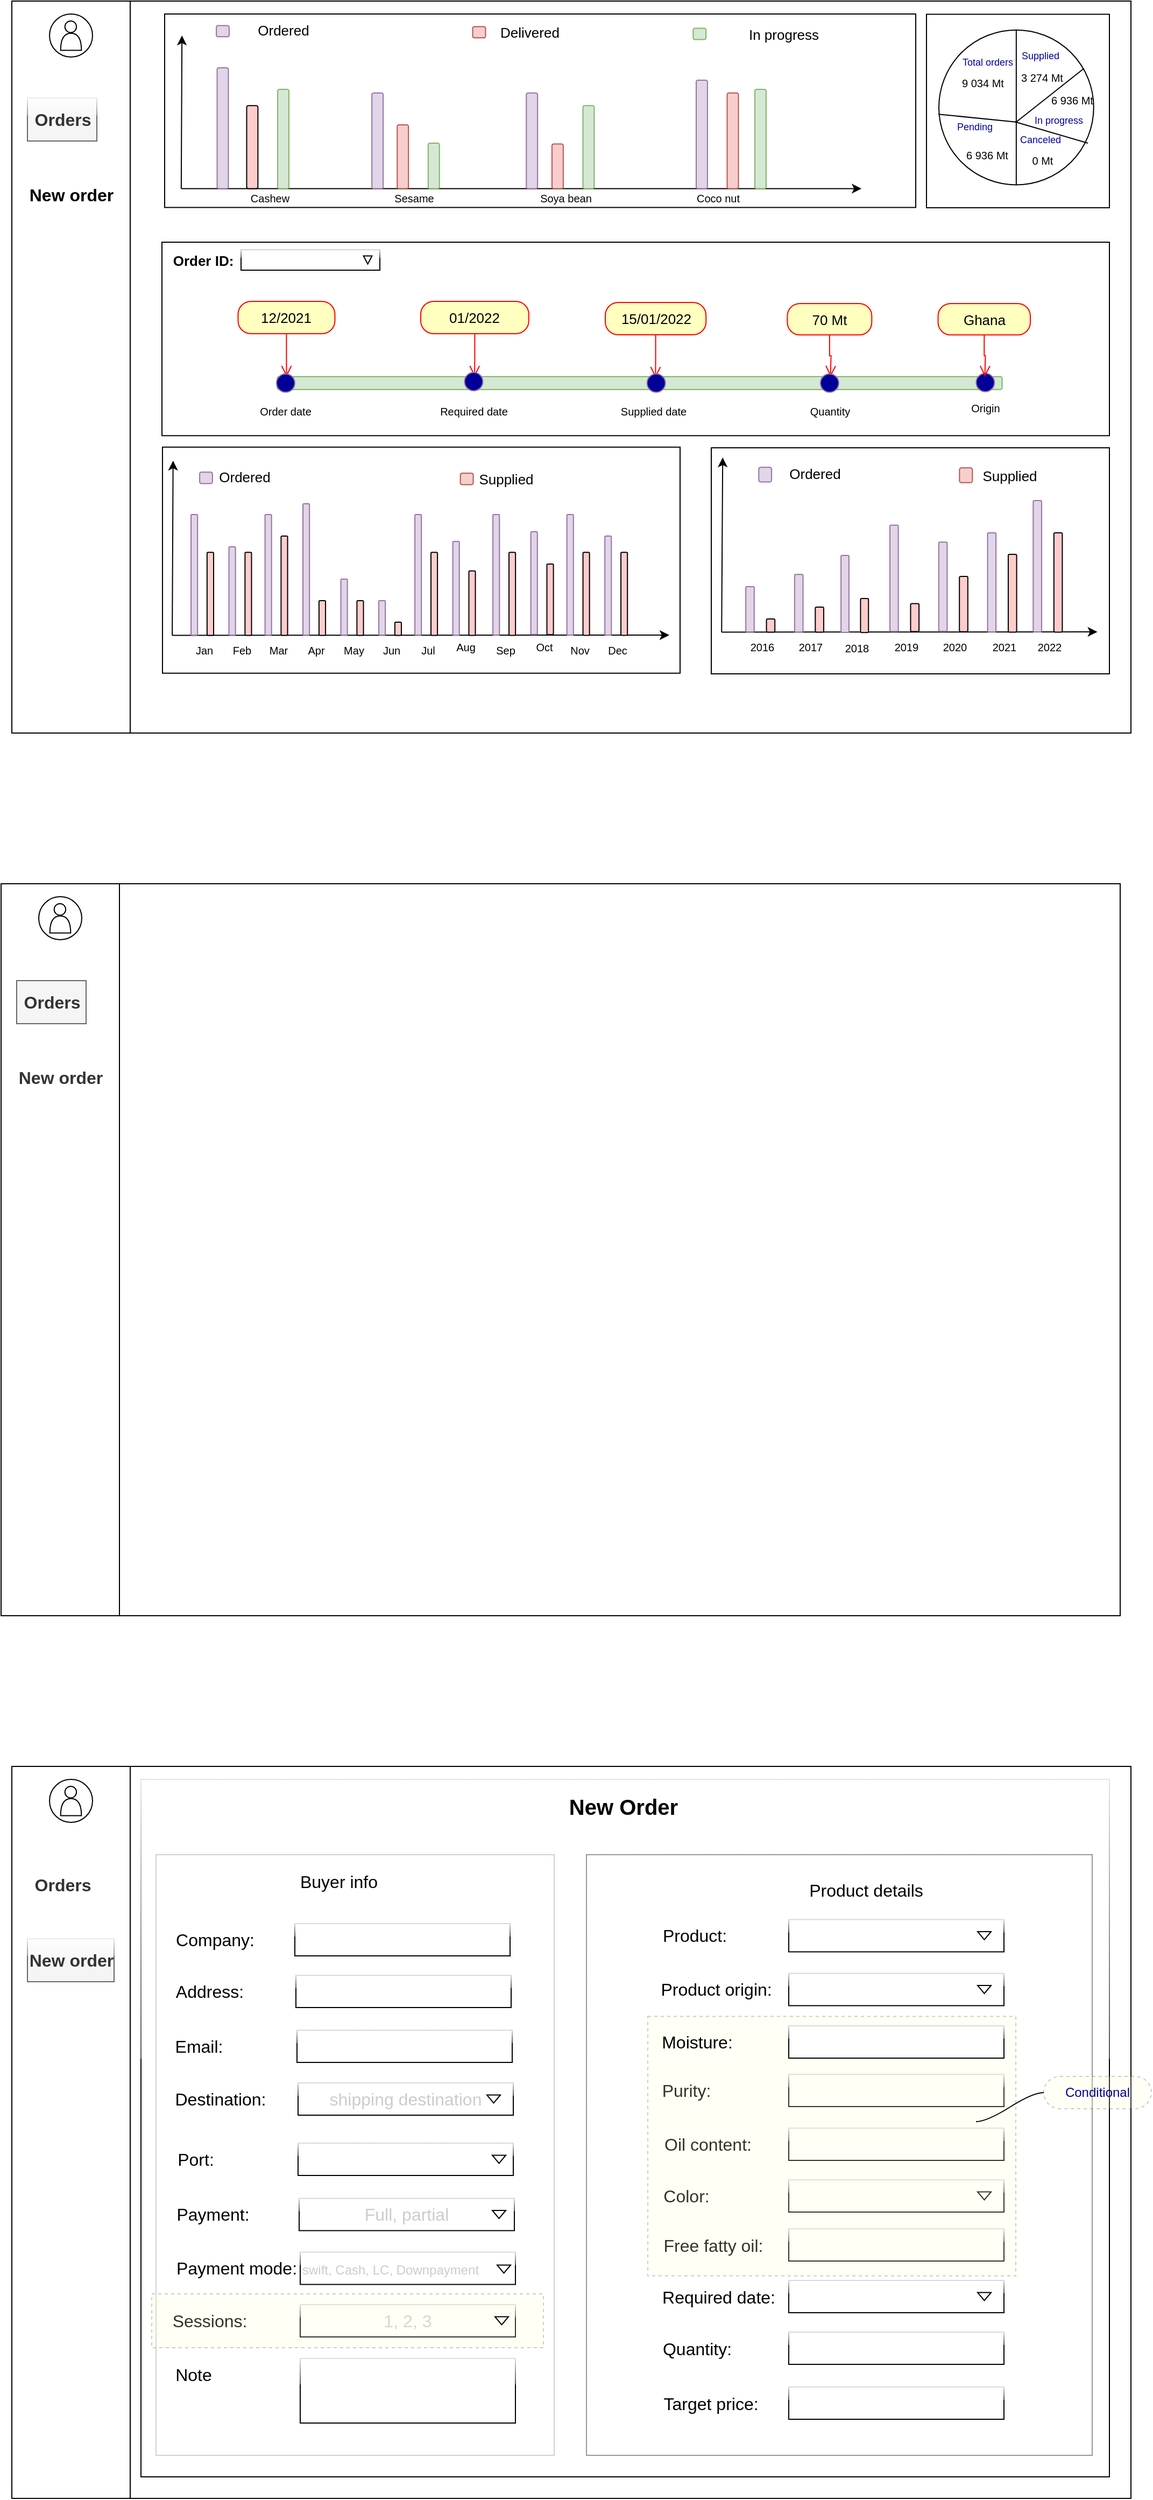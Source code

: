 <mxfile version="15.8.7" type="github">
  <diagram id="DCeRdAVLhO6ZTOsjjHVU" name="Page-1">
    <mxGraphModel dx="978" dy="952" grid="1" gridSize="10" guides="1" tooltips="1" connect="1" arrows="1" fold="1" page="1" pageScale="1" pageWidth="1169" pageHeight="827" math="0" shadow="0">
      <root>
        <mxCell id="0" />
        <mxCell id="1" parent="0" />
        <mxCell id="tpjrnW_lignRtLn6L6qm-96" value="" style="group;opacity=20;strokeColor=default;" vertex="1" connectable="0" parent="1">
          <mxGeometry x="80" y="1720" width="1040" height="680" as="geometry" />
        </mxCell>
        <mxCell id="tpjrnW_lignRtLn6L6qm-97" value="" style="rounded=0;whiteSpace=wrap;html=1;" vertex="1" parent="tpjrnW_lignRtLn6L6qm-96">
          <mxGeometry width="1040" height="680" as="geometry" />
        </mxCell>
        <mxCell id="tpjrnW_lignRtLn6L6qm-98" value="" style="rounded=0;whiteSpace=wrap;html=1;" vertex="1" parent="tpjrnW_lignRtLn6L6qm-96">
          <mxGeometry width="110" height="680" as="geometry" />
        </mxCell>
        <mxCell id="tpjrnW_lignRtLn6L6qm-99" value="" style="group" vertex="1" connectable="0" parent="tpjrnW_lignRtLn6L6qm-96">
          <mxGeometry x="35" y="12" width="40" height="40" as="geometry" />
        </mxCell>
        <mxCell id="tpjrnW_lignRtLn6L6qm-100" value="" style="ellipse;whiteSpace=wrap;html=1;" vertex="1" parent="tpjrnW_lignRtLn6L6qm-99">
          <mxGeometry width="40" height="40" as="geometry" />
        </mxCell>
        <mxCell id="tpjrnW_lignRtLn6L6qm-101" value="" style="group" vertex="1" connectable="0" parent="tpjrnW_lignRtLn6L6qm-99">
          <mxGeometry x="10" y="4.5" width="20" height="29" as="geometry" />
        </mxCell>
        <mxCell id="tpjrnW_lignRtLn6L6qm-102" value="" style="ellipse;whiteSpace=wrap;html=1;aspect=fixed;" vertex="1" parent="tpjrnW_lignRtLn6L6qm-101">
          <mxGeometry x="4.333" y="2" width="10.741" height="10.741" as="geometry" />
        </mxCell>
        <mxCell id="tpjrnW_lignRtLn6L6qm-103" value="" style="shape=or;whiteSpace=wrap;html=1;rotation=-90;" vertex="1" parent="tpjrnW_lignRtLn6L6qm-101">
          <mxGeometry x="2.083" y="11.681" width="15.833" height="19.333" as="geometry" />
        </mxCell>
        <mxCell id="tpjrnW_lignRtLn6L6qm-104" value="Orders" style="text;strokeColor=none;fillColor=none;html=1;fontSize=16;fontStyle=1;verticalAlign=middle;align=center;glass=0;fontColor=#333333;" vertex="1" parent="tpjrnW_lignRtLn6L6qm-96">
          <mxGeometry x="14.5" y="90" width="64.5" height="40" as="geometry" />
        </mxCell>
        <mxCell id="tpjrnW_lignRtLn6L6qm-105" value="New order" style="text;strokeColor=#666666;fillColor=#f5f5f5;html=1;fontSize=16;fontStyle=1;verticalAlign=middle;align=center;fontColor=#333333;glass=1;" vertex="1" parent="tpjrnW_lignRtLn6L6qm-96">
          <mxGeometry x="14.5" y="160" width="80.5" height="40" as="geometry" />
        </mxCell>
        <mxCell id="tpjrnW_lignRtLn6L6qm-106" value="New Order" style="text;strokeColor=none;fillColor=none;html=1;fontSize=20;fontStyle=1;verticalAlign=middle;align=center;glass=1;" vertex="1" parent="tpjrnW_lignRtLn6L6qm-96">
          <mxGeometry x="500" y="22" width="135" height="30" as="geometry" />
        </mxCell>
        <mxCell id="tpjrnW_lignRtLn6L6qm-193" value="" style="rounded=0;whiteSpace=wrap;html=1;glass=1;fontSize=12;fontColor=#CCCCCC;strokeColor=default;fillColor=default;" vertex="1" parent="tpjrnW_lignRtLn6L6qm-96">
          <mxGeometry x="120" y="12" width="900" height="648" as="geometry" />
        </mxCell>
        <mxCell id="tpjrnW_lignRtLn6L6qm-192" value="" style="group;strokeColor=#E6E6E6;fillColor=none;fontColor=#333333;strokeWidth=1;opacity=20;dashed=1;container=0;" vertex="1" connectable="0" parent="tpjrnW_lignRtLn6L6qm-96">
          <mxGeometry x="534" y="82" width="470" height="558" as="geometry" />
        </mxCell>
        <mxCell id="tpjrnW_lignRtLn6L6qm-189" value="" style="rounded=0;whiteSpace=wrap;html=1;glass=0;fontSize=16;strokeColor=default;fillColor=none;fontColor=#333333;shadow=0;sketch=0;opacity=40;" vertex="1" parent="tpjrnW_lignRtLn6L6qm-96">
          <mxGeometry x="534" y="82" width="470" height="558" as="geometry" />
        </mxCell>
        <mxCell id="tpjrnW_lignRtLn6L6qm-136" value="" style="group" vertex="1" connectable="0" parent="tpjrnW_lignRtLn6L6qm-96">
          <mxGeometry x="612" y="142.25" width="320" height="30" as="geometry" />
        </mxCell>
        <mxCell id="tpjrnW_lignRtLn6L6qm-137" value="Product:&amp;nbsp;" style="text;html=1;strokeColor=none;fillColor=none;align=center;verticalAlign=middle;whiteSpace=wrap;rounded=0;glass=1;fontSize=16;" vertex="1" parent="tpjrnW_lignRtLn6L6qm-136">
          <mxGeometry x="-10" width="70" height="30" as="geometry" />
        </mxCell>
        <mxCell id="tpjrnW_lignRtLn6L6qm-138" value="" style="rounded=0;whiteSpace=wrap;html=1;glass=1;fontSize=16;strokeColor=default;fillColor=default;" vertex="1" parent="tpjrnW_lignRtLn6L6qm-136">
          <mxGeometry x="110" width="200" height="30" as="geometry" />
        </mxCell>
        <mxCell id="tpjrnW_lignRtLn6L6qm-139" value="" style="triangle;whiteSpace=wrap;html=1;glass=1;fontSize=16;strokeColor=default;fillColor=default;rotation=90;" vertex="1" parent="tpjrnW_lignRtLn6L6qm-136">
          <mxGeometry x="288" y="8.75" width="7.5" height="12.5" as="geometry" />
        </mxCell>
        <mxCell id="tpjrnW_lignRtLn6L6qm-132" value="" style="group" vertex="1" connectable="0" parent="tpjrnW_lignRtLn6L6qm-96">
          <mxGeometry x="602" y="192.25" width="320" height="30" as="geometry" />
        </mxCell>
        <mxCell id="tpjrnW_lignRtLn6L6qm-133" value="Product origin:&amp;nbsp;" style="text;html=1;strokeColor=none;fillColor=none;align=center;verticalAlign=middle;whiteSpace=wrap;rounded=0;glass=1;fontSize=16;" vertex="1" parent="tpjrnW_lignRtLn6L6qm-132">
          <mxGeometry width="110" height="30" as="geometry" />
        </mxCell>
        <mxCell id="tpjrnW_lignRtLn6L6qm-134" value="" style="rounded=0;whiteSpace=wrap;html=1;glass=1;fontSize=16;strokeColor=default;fillColor=default;" vertex="1" parent="tpjrnW_lignRtLn6L6qm-132">
          <mxGeometry x="120" width="200" height="30" as="geometry" />
        </mxCell>
        <mxCell id="tpjrnW_lignRtLn6L6qm-135" value="" style="triangle;whiteSpace=wrap;html=1;glass=1;fontSize=16;strokeColor=default;fillColor=default;rotation=90;" vertex="1" parent="tpjrnW_lignRtLn6L6qm-132">
          <mxGeometry x="298" y="8.75" width="7.5" height="12.5" as="geometry" />
        </mxCell>
        <mxCell id="tpjrnW_lignRtLn6L6qm-122" value="" style="group" vertex="1" connectable="0" parent="tpjrnW_lignRtLn6L6qm-96">
          <mxGeometry x="602" y="576.5" width="320" height="30" as="geometry" />
        </mxCell>
        <mxCell id="tpjrnW_lignRtLn6L6qm-123" value="Target price:&amp;nbsp;" style="text;html=1;strokeColor=none;fillColor=none;align=center;verticalAlign=middle;whiteSpace=wrap;rounded=0;glass=1;fontSize=16;" vertex="1" parent="tpjrnW_lignRtLn6L6qm-122">
          <mxGeometry width="100" height="30" as="geometry" />
        </mxCell>
        <mxCell id="tpjrnW_lignRtLn6L6qm-124" value="" style="rounded=0;whiteSpace=wrap;html=1;glass=1;fontSize=16;strokeColor=default;fillColor=default;" vertex="1" parent="tpjrnW_lignRtLn6L6qm-122">
          <mxGeometry x="120" width="200" height="30" as="geometry" />
        </mxCell>
        <mxCell id="tpjrnW_lignRtLn6L6qm-125" value="" style="group" vertex="1" connectable="0" parent="tpjrnW_lignRtLn6L6qm-96">
          <mxGeometry x="602" y="525.5" width="320" height="30" as="geometry" />
        </mxCell>
        <mxCell id="tpjrnW_lignRtLn6L6qm-126" value="Quantity:" style="text;html=1;strokeColor=none;fillColor=none;align=center;verticalAlign=middle;whiteSpace=wrap;rounded=0;glass=1;fontSize=16;" vertex="1" parent="tpjrnW_lignRtLn6L6qm-125">
          <mxGeometry width="70" height="30" as="geometry" />
        </mxCell>
        <mxCell id="tpjrnW_lignRtLn6L6qm-127" value="" style="rounded=0;whiteSpace=wrap;html=1;glass=1;fontSize=16;strokeColor=default;fillColor=default;" vertex="1" parent="tpjrnW_lignRtLn6L6qm-125">
          <mxGeometry x="120" width="200" height="30" as="geometry" />
        </mxCell>
        <mxCell id="tpjrnW_lignRtLn6L6qm-128" value="" style="group" vertex="1" connectable="0" parent="tpjrnW_lignRtLn6L6qm-96">
          <mxGeometry x="602" y="477.5" width="320" height="30" as="geometry" />
        </mxCell>
        <mxCell id="tpjrnW_lignRtLn6L6qm-129" value="Required date:" style="text;html=1;strokeColor=none;fillColor=none;align=center;verticalAlign=middle;whiteSpace=wrap;rounded=0;glass=1;fontSize=16;" vertex="1" parent="tpjrnW_lignRtLn6L6qm-128">
          <mxGeometry width="110" height="30" as="geometry" />
        </mxCell>
        <mxCell id="tpjrnW_lignRtLn6L6qm-130" value="" style="rounded=0;whiteSpace=wrap;html=1;glass=1;fontSize=16;strokeColor=default;fillColor=default;" vertex="1" parent="tpjrnW_lignRtLn6L6qm-128">
          <mxGeometry x="120" width="200" height="30" as="geometry" />
        </mxCell>
        <mxCell id="tpjrnW_lignRtLn6L6qm-131" value="" style="triangle;whiteSpace=wrap;html=1;glass=1;fontSize=16;strokeColor=default;fillColor=default;rotation=90;" vertex="1" parent="tpjrnW_lignRtLn6L6qm-128">
          <mxGeometry x="298" y="8.75" width="7.5" height="12.5" as="geometry" />
        </mxCell>
        <mxCell id="tpjrnW_lignRtLn6L6qm-172" value="" style="group" vertex="1" connectable="0" parent="tpjrnW_lignRtLn6L6qm-96">
          <mxGeometry x="602" y="286" width="320" height="30" as="geometry" />
        </mxCell>
        <mxCell id="tpjrnW_lignRtLn6L6qm-173" value="Purity:" style="text;html=1;strokeColor=none;fillColor=none;align=center;verticalAlign=middle;whiteSpace=wrap;rounded=0;glass=1;fontSize=16;" vertex="1" parent="tpjrnW_lignRtLn6L6qm-172">
          <mxGeometry width="50" height="30" as="geometry" />
        </mxCell>
        <mxCell id="tpjrnW_lignRtLn6L6qm-174" value="" style="rounded=0;whiteSpace=wrap;html=1;glass=1;fontSize=16;strokeColor=default;fillColor=default;" vertex="1" parent="tpjrnW_lignRtLn6L6qm-172">
          <mxGeometry x="120" width="200" height="30" as="geometry" />
        </mxCell>
        <mxCell id="tpjrnW_lignRtLn6L6qm-176" value="" style="group" vertex="1" connectable="0" parent="tpjrnW_lignRtLn6L6qm-96">
          <mxGeometry x="602" y="336" width="320" height="30" as="geometry" />
        </mxCell>
        <mxCell id="tpjrnW_lignRtLn6L6qm-177" value="Oil content:" style="text;html=1;strokeColor=none;fillColor=none;align=center;verticalAlign=middle;whiteSpace=wrap;rounded=0;glass=1;fontSize=16;" vertex="1" parent="tpjrnW_lignRtLn6L6qm-176">
          <mxGeometry width="90" height="30" as="geometry" />
        </mxCell>
        <mxCell id="tpjrnW_lignRtLn6L6qm-178" value="" style="rounded=0;whiteSpace=wrap;html=1;glass=1;fontSize=16;strokeColor=default;fillColor=default;" vertex="1" parent="tpjrnW_lignRtLn6L6qm-176">
          <mxGeometry x="120" width="200" height="30" as="geometry" />
        </mxCell>
        <mxCell id="tpjrnW_lignRtLn6L6qm-181" value="" style="group" vertex="1" connectable="0" parent="tpjrnW_lignRtLn6L6qm-96">
          <mxGeometry x="602" y="384" width="320" height="30" as="geometry" />
        </mxCell>
        <mxCell id="tpjrnW_lignRtLn6L6qm-182" value="Color:" style="text;html=1;strokeColor=none;fillColor=none;align=center;verticalAlign=middle;whiteSpace=wrap;rounded=0;glass=1;fontSize=16;" vertex="1" parent="tpjrnW_lignRtLn6L6qm-181">
          <mxGeometry width="50" height="30" as="geometry" />
        </mxCell>
        <mxCell id="tpjrnW_lignRtLn6L6qm-183" value="" style="rounded=0;whiteSpace=wrap;html=1;glass=1;fontSize=16;strokeColor=default;fillColor=default;" vertex="1" parent="tpjrnW_lignRtLn6L6qm-181">
          <mxGeometry x="120" width="200" height="30" as="geometry" />
        </mxCell>
        <mxCell id="tpjrnW_lignRtLn6L6qm-184" value="" style="triangle;whiteSpace=wrap;html=1;glass=1;fontSize=16;strokeColor=default;fillColor=default;rotation=90;" vertex="1" parent="tpjrnW_lignRtLn6L6qm-181">
          <mxGeometry x="298" y="8.75" width="7.5" height="12.5" as="geometry" />
        </mxCell>
        <mxCell id="tpjrnW_lignRtLn6L6qm-185" value="" style="group" vertex="1" connectable="0" parent="tpjrnW_lignRtLn6L6qm-96">
          <mxGeometry x="602" y="429.5" width="320" height="30" as="geometry" />
        </mxCell>
        <mxCell id="tpjrnW_lignRtLn6L6qm-186" value="Free fatty oil:" style="text;html=1;strokeColor=none;fillColor=none;align=center;verticalAlign=middle;whiteSpace=wrap;rounded=0;glass=1;fontSize=16;" vertex="1" parent="tpjrnW_lignRtLn6L6qm-185">
          <mxGeometry width="100" height="30" as="geometry" />
        </mxCell>
        <mxCell id="tpjrnW_lignRtLn6L6qm-187" value="" style="rounded=0;whiteSpace=wrap;html=1;glass=1;fontSize=16;strokeColor=default;fillColor=default;" vertex="1" parent="tpjrnW_lignRtLn6L6qm-185">
          <mxGeometry x="120" width="200" height="30" as="geometry" />
        </mxCell>
        <mxCell id="tpjrnW_lignRtLn6L6qm-190" value="Product details" style="text;html=1;strokeColor=none;fillColor=none;align=center;verticalAlign=middle;whiteSpace=wrap;rounded=0;glass=1;fontSize=16;" vertex="1" parent="tpjrnW_lignRtLn6L6qm-96">
          <mxGeometry x="714" y="100" width="160" height="30" as="geometry" />
        </mxCell>
        <mxCell id="tpjrnW_lignRtLn6L6qm-107" value="" style="rounded=0;whiteSpace=wrap;html=1;glass=1;fontSize=16;strokeColor=#666666;fillColor=none;fontColor=#333333;opacity=30;" vertex="1" parent="tpjrnW_lignRtLn6L6qm-96">
          <mxGeometry x="134" y="82" width="370" height="558" as="geometry" />
        </mxCell>
        <mxCell id="tpjrnW_lignRtLn6L6qm-109" value="" style="group" vertex="1" connectable="0" parent="tpjrnW_lignRtLn6L6qm-96">
          <mxGeometry x="144" y="294" width="320" height="30" as="geometry" />
        </mxCell>
        <mxCell id="tpjrnW_lignRtLn6L6qm-110" value="Destination:" style="text;html=1;strokeColor=none;fillColor=none;align=center;verticalAlign=middle;whiteSpace=wrap;rounded=0;glass=1;fontSize=16;" vertex="1" parent="tpjrnW_lignRtLn6L6qm-109">
          <mxGeometry width="100" height="30" as="geometry" />
        </mxCell>
        <mxCell id="tpjrnW_lignRtLn6L6qm-111" value="&lt;font color=&quot;#cccccc&quot;&gt;shipping destination&lt;/font&gt;" style="rounded=0;whiteSpace=wrap;html=1;glass=1;fontSize=16;strokeColor=default;fillColor=default;" vertex="1" parent="tpjrnW_lignRtLn6L6qm-109">
          <mxGeometry x="122" width="200" height="30" as="geometry" />
        </mxCell>
        <mxCell id="tpjrnW_lignRtLn6L6qm-166" value="" style="triangle;whiteSpace=wrap;html=1;glass=1;fontSize=16;strokeColor=default;fillColor=default;rotation=90;" vertex="1" parent="tpjrnW_lignRtLn6L6qm-109">
          <mxGeometry x="300" y="8.75" width="7.5" height="12.5" as="geometry" />
        </mxCell>
        <mxCell id="tpjrnW_lignRtLn6L6qm-112" value="" style="group" vertex="1" connectable="0" parent="tpjrnW_lignRtLn6L6qm-96">
          <mxGeometry x="144" y="245" width="320" height="30" as="geometry" />
        </mxCell>
        <mxCell id="tpjrnW_lignRtLn6L6qm-113" value="Email:" style="text;html=1;strokeColor=none;fillColor=none;align=center;verticalAlign=middle;whiteSpace=wrap;rounded=0;glass=1;fontSize=16;" vertex="1" parent="tpjrnW_lignRtLn6L6qm-112">
          <mxGeometry width="60" height="30" as="geometry" />
        </mxCell>
        <mxCell id="tpjrnW_lignRtLn6L6qm-114" value="" style="rounded=0;whiteSpace=wrap;html=1;glass=1;fontSize=16;strokeColor=default;fillColor=default;" vertex="1" parent="tpjrnW_lignRtLn6L6qm-112">
          <mxGeometry x="121" width="200" height="30" as="geometry" />
        </mxCell>
        <mxCell id="tpjrnW_lignRtLn6L6qm-115" value="" style="group" vertex="1" connectable="0" parent="tpjrnW_lignRtLn6L6qm-96">
          <mxGeometry x="144" y="194" width="320" height="30" as="geometry" />
        </mxCell>
        <mxCell id="tpjrnW_lignRtLn6L6qm-116" value="Address:" style="text;html=1;strokeColor=none;fillColor=none;align=center;verticalAlign=middle;whiteSpace=wrap;rounded=0;glass=1;fontSize=16;" vertex="1" parent="tpjrnW_lignRtLn6L6qm-115">
          <mxGeometry width="80" height="30" as="geometry" />
        </mxCell>
        <mxCell id="tpjrnW_lignRtLn6L6qm-117" value="" style="rounded=0;whiteSpace=wrap;html=1;glass=1;fontSize=16;strokeColor=default;fillColor=default;" vertex="1" parent="tpjrnW_lignRtLn6L6qm-115">
          <mxGeometry x="120" width="200" height="30" as="geometry" />
        </mxCell>
        <mxCell id="tpjrnW_lignRtLn6L6qm-118" value="" style="group" vertex="1" connectable="0" parent="tpjrnW_lignRtLn6L6qm-96">
          <mxGeometry x="139" y="146" width="320" height="30" as="geometry" />
        </mxCell>
        <mxCell id="tpjrnW_lignRtLn6L6qm-119" value="Company:" style="text;html=1;strokeColor=none;fillColor=none;align=center;verticalAlign=middle;whiteSpace=wrap;rounded=0;glass=1;fontSize=16;" vertex="1" parent="tpjrnW_lignRtLn6L6qm-118">
          <mxGeometry width="100" height="30" as="geometry" />
        </mxCell>
        <mxCell id="tpjrnW_lignRtLn6L6qm-120" value="" style="rounded=0;whiteSpace=wrap;html=1;glass=1;fontSize=16;strokeColor=default;fillColor=default;" vertex="1" parent="tpjrnW_lignRtLn6L6qm-118">
          <mxGeometry x="124" width="200" height="30" as="geometry" />
        </mxCell>
        <mxCell id="tpjrnW_lignRtLn6L6qm-121" value="Buyer info" style="text;html=1;strokeColor=none;fillColor=none;align=center;verticalAlign=middle;whiteSpace=wrap;rounded=0;glass=1;fontSize=16;" vertex="1" parent="tpjrnW_lignRtLn6L6qm-96">
          <mxGeometry x="224" y="92" width="160" height="30" as="geometry" />
        </mxCell>
        <mxCell id="tpjrnW_lignRtLn6L6qm-149" value="" style="group" vertex="1" connectable="0" parent="tpjrnW_lignRtLn6L6qm-96">
          <mxGeometry x="155" y="350" width="290" height="30" as="geometry" />
        </mxCell>
        <mxCell id="tpjrnW_lignRtLn6L6qm-150" value="Port:" style="text;html=1;strokeColor=none;fillColor=none;align=center;verticalAlign=middle;whiteSpace=wrap;rounded=0;glass=1;fontSize=16;" vertex="1" parent="tpjrnW_lignRtLn6L6qm-149">
          <mxGeometry x="-3" width="38" height="30" as="geometry" />
        </mxCell>
        <mxCell id="tpjrnW_lignRtLn6L6qm-151" value="" style="rounded=0;whiteSpace=wrap;html=1;glass=1;fontSize=16;strokeColor=default;fillColor=default;" vertex="1" parent="tpjrnW_lignRtLn6L6qm-149">
          <mxGeometry x="111" width="200" height="30" as="geometry" />
        </mxCell>
        <mxCell id="tpjrnW_lignRtLn6L6qm-152" value="" style="group" vertex="1" connectable="0" parent="tpjrnW_lignRtLn6L6qm-96">
          <mxGeometry x="149" y="451.25" width="290" height="30" as="geometry" />
        </mxCell>
        <mxCell id="tpjrnW_lignRtLn6L6qm-153" value="Payment mode:" style="text;html=1;strokeColor=none;fillColor=none;align=center;verticalAlign=middle;whiteSpace=wrap;rounded=0;glass=1;fontSize=16;" vertex="1" parent="tpjrnW_lignRtLn6L6qm-152">
          <mxGeometry width="120" height="30" as="geometry" />
        </mxCell>
        <mxCell id="tpjrnW_lignRtLn6L6qm-154" value="&lt;span style=&quot;color: rgb(204 , 204 , 204)&quot;&gt;&lt;font style=&quot;font-size: 12px&quot;&gt;swift, Cash, LC, Downpayment&lt;/font&gt;&lt;/span&gt;" style="rounded=0;whiteSpace=wrap;html=1;glass=1;fontSize=16;strokeColor=default;fillColor=default;align=left;" vertex="1" parent="tpjrnW_lignRtLn6L6qm-152">
          <mxGeometry x="119" width="200" height="30" as="geometry" />
        </mxCell>
        <mxCell id="tpjrnW_lignRtLn6L6qm-158" value="" style="triangle;whiteSpace=wrap;html=1;glass=1;fontSize=16;strokeColor=default;fillColor=default;rotation=90;" vertex="1" parent="tpjrnW_lignRtLn6L6qm-96">
          <mxGeometry x="453.5" y="460.75" width="7.5" height="12.5" as="geometry" />
        </mxCell>
        <mxCell id="tpjrnW_lignRtLn6L6qm-159" value="" style="triangle;whiteSpace=wrap;html=1;glass=1;fontSize=16;strokeColor=default;fillColor=default;rotation=90;" vertex="1" parent="tpjrnW_lignRtLn6L6qm-96">
          <mxGeometry x="456.5" y="418.75" width="7.5" height="12.5" as="geometry" />
        </mxCell>
        <mxCell id="tpjrnW_lignRtLn6L6qm-160" value="" style="group" vertex="1" connectable="0" parent="tpjrnW_lignRtLn6L6qm-96">
          <mxGeometry x="124" y="401.25" width="290" height="30" as="geometry" />
        </mxCell>
        <mxCell id="tpjrnW_lignRtLn6L6qm-161" value="Payment:" style="text;html=1;strokeColor=none;fillColor=none;align=center;verticalAlign=middle;whiteSpace=wrap;rounded=0;glass=1;fontSize=16;" vertex="1" parent="tpjrnW_lignRtLn6L6qm-160">
          <mxGeometry x="23" width="80" height="30" as="geometry" />
        </mxCell>
        <mxCell id="tpjrnW_lignRtLn6L6qm-162" value="&lt;font color=&quot;#cccccc&quot;&gt;Full, partial&lt;/font&gt;" style="rounded=0;whiteSpace=wrap;html=1;glass=1;fontSize=16;strokeColor=default;fillColor=default;" vertex="1" parent="tpjrnW_lignRtLn6L6qm-160">
          <mxGeometry x="143" width="200" height="30" as="geometry" />
        </mxCell>
        <mxCell id="tpjrnW_lignRtLn6L6qm-155" value="" style="group" vertex="1" connectable="0" parent="tpjrnW_lignRtLn6L6qm-96">
          <mxGeometry x="144" y="500" width="350" height="40" as="geometry" />
        </mxCell>
        <mxCell id="tpjrnW_lignRtLn6L6qm-156" value="Sessions:" style="text;html=1;strokeColor=none;fillColor=none;align=center;verticalAlign=middle;whiteSpace=wrap;rounded=0;glass=1;fontSize=16;" vertex="1" parent="tpjrnW_lignRtLn6L6qm-155">
          <mxGeometry width="80" height="30" as="geometry" />
        </mxCell>
        <mxCell id="tpjrnW_lignRtLn6L6qm-157" value="&lt;font color=&quot;#cccccc&quot;&gt;1, 2, 3&lt;/font&gt;" style="rounded=0;whiteSpace=wrap;html=1;glass=1;fontSize=16;strokeColor=default;fillColor=default;" vertex="1" parent="tpjrnW_lignRtLn6L6qm-155">
          <mxGeometry x="124" width="200" height="30" as="geometry" />
        </mxCell>
        <mxCell id="tpjrnW_lignRtLn6L6qm-201" value="" style="rounded=0;whiteSpace=wrap;html=1;shadow=0;glass=0;dashed=1;sketch=0;fontSize=12;fontColor=#000099;strokeColor=default;strokeWidth=1;fillColor=#FFFFCC;opacity=20;" vertex="1" parent="tpjrnW_lignRtLn6L6qm-155">
          <mxGeometry x="-14" y="-10" width="364" height="50" as="geometry" />
        </mxCell>
        <mxCell id="tpjrnW_lignRtLn6L6qm-146" value="" style="group" vertex="1" connectable="0" parent="tpjrnW_lignRtLn6L6qm-96">
          <mxGeometry x="144" y="550" width="280" height="60" as="geometry" />
        </mxCell>
        <mxCell id="tpjrnW_lignRtLn6L6qm-147" value="Note" style="text;html=1;strokeColor=none;fillColor=none;align=center;verticalAlign=middle;whiteSpace=wrap;rounded=0;glass=1;fontSize=16;" vertex="1" parent="tpjrnW_lignRtLn6L6qm-146">
          <mxGeometry width="50" height="30" as="geometry" />
        </mxCell>
        <mxCell id="tpjrnW_lignRtLn6L6qm-148" value="" style="rounded=0;whiteSpace=wrap;html=1;glass=1;fontSize=16;strokeColor=default;fillColor=default;" vertex="1" parent="tpjrnW_lignRtLn6L6qm-146">
          <mxGeometry x="124" width="200" height="60" as="geometry" />
        </mxCell>
        <mxCell id="tpjrnW_lignRtLn6L6qm-163" value="" style="triangle;whiteSpace=wrap;html=1;glass=1;fontSize=16;strokeColor=default;fillColor=default;rotation=90;" vertex="1" parent="tpjrnW_lignRtLn6L6qm-96">
          <mxGeometry x="451.5" y="508.75" width="7.5" height="12.5" as="geometry" />
        </mxCell>
        <mxCell id="tpjrnW_lignRtLn6L6qm-164" value="" style="triangle;whiteSpace=wrap;html=1;glass=1;fontSize=16;strokeColor=default;fillColor=default;rotation=90;" vertex="1" parent="tpjrnW_lignRtLn6L6qm-96">
          <mxGeometry x="449" y="410" width="7.5" height="12.5" as="geometry" />
        </mxCell>
        <mxCell id="tpjrnW_lignRtLn6L6qm-165" value="" style="triangle;whiteSpace=wrap;html=1;glass=1;fontSize=16;strokeColor=default;fillColor=default;rotation=90;" vertex="1" parent="tpjrnW_lignRtLn6L6qm-96">
          <mxGeometry x="449" y="358.75" width="7.5" height="12.5" as="geometry" />
        </mxCell>
        <mxCell id="tpjrnW_lignRtLn6L6qm-195" value="" style="rounded=0;whiteSpace=wrap;html=1;shadow=0;glass=0;dashed=1;sketch=0;fontSize=12;fontColor=#CCCCCC;strokeColor=default;strokeWidth=1;fillColor=#FFFFCC;opacity=20;" vertex="1" parent="tpjrnW_lignRtLn6L6qm-96">
          <mxGeometry x="591" y="232.25" width="342" height="241" as="geometry" />
        </mxCell>
        <mxCell id="tpjrnW_lignRtLn6L6qm-168" value="Moisture:" style="text;html=1;strokeColor=none;fillColor=none;align=center;verticalAlign=middle;whiteSpace=wrap;rounded=0;glass=1;fontSize=16;" vertex="1" parent="tpjrnW_lignRtLn6L6qm-96">
          <mxGeometry x="602" y="241" width="70" height="30" as="geometry" />
        </mxCell>
        <mxCell id="tpjrnW_lignRtLn6L6qm-169" value="" style="rounded=0;whiteSpace=wrap;html=1;glass=1;fontSize=16;strokeColor=default;fillColor=default;" vertex="1" parent="tpjrnW_lignRtLn6L6qm-96">
          <mxGeometry x="722" y="241" width="200" height="30" as="geometry" />
        </mxCell>
        <mxCell id="tpjrnW_lignRtLn6L6qm-19" value="" style="group" vertex="1" connectable="0" parent="1">
          <mxGeometry x="80" y="80" width="1040" height="680" as="geometry" />
        </mxCell>
        <mxCell id="tpjrnW_lignRtLn6L6qm-1" value="" style="rounded=0;whiteSpace=wrap;html=1;" vertex="1" parent="tpjrnW_lignRtLn6L6qm-19">
          <mxGeometry width="1040" height="680" as="geometry" />
        </mxCell>
        <mxCell id="tpjrnW_lignRtLn6L6qm-3" value="" style="rounded=0;whiteSpace=wrap;html=1;" vertex="1" parent="tpjrnW_lignRtLn6L6qm-19">
          <mxGeometry width="110" height="680" as="geometry" />
        </mxCell>
        <mxCell id="tpjrnW_lignRtLn6L6qm-12" value="" style="group" vertex="1" connectable="0" parent="tpjrnW_lignRtLn6L6qm-19">
          <mxGeometry x="35" y="12" width="40" height="40" as="geometry" />
        </mxCell>
        <mxCell id="tpjrnW_lignRtLn6L6qm-4" value="" style="ellipse;whiteSpace=wrap;html=1;" vertex="1" parent="tpjrnW_lignRtLn6L6qm-12">
          <mxGeometry width="40" height="40" as="geometry" />
        </mxCell>
        <mxCell id="tpjrnW_lignRtLn6L6qm-8" value="" style="group" vertex="1" connectable="0" parent="tpjrnW_lignRtLn6L6qm-12">
          <mxGeometry x="10" y="4.5" width="20" height="29" as="geometry" />
        </mxCell>
        <mxCell id="tpjrnW_lignRtLn6L6qm-9" value="" style="ellipse;whiteSpace=wrap;html=1;aspect=fixed;" vertex="1" parent="tpjrnW_lignRtLn6L6qm-8">
          <mxGeometry x="4.333" y="2" width="10.741" height="10.741" as="geometry" />
        </mxCell>
        <mxCell id="tpjrnW_lignRtLn6L6qm-10" value="" style="shape=or;whiteSpace=wrap;html=1;rotation=-90;" vertex="1" parent="tpjrnW_lignRtLn6L6qm-8">
          <mxGeometry x="2.083" y="11.681" width="15.833" height="19.333" as="geometry" />
        </mxCell>
        <mxCell id="tpjrnW_lignRtLn6L6qm-17" value="Orders" style="text;strokeColor=#666666;fillColor=#f5f5f5;html=1;fontSize=16;fontStyle=1;verticalAlign=middle;align=center;glass=1;fontColor=#333333;" vertex="1" parent="tpjrnW_lignRtLn6L6qm-19">
          <mxGeometry x="14.5" y="90" width="64.5" height="40" as="geometry" />
        </mxCell>
        <mxCell id="tpjrnW_lignRtLn6L6qm-18" value="New order" style="text;strokeColor=none;fillColor=none;html=1;fontSize=16;fontStyle=1;verticalAlign=middle;align=center;" vertex="1" parent="tpjrnW_lignRtLn6L6qm-19">
          <mxGeometry x="14.5" y="160" width="80.5" height="40" as="geometry" />
        </mxCell>
        <mxCell id="tpjrnW_lignRtLn6L6qm-387" value="" style="group" vertex="1" connectable="0" parent="tpjrnW_lignRtLn6L6qm-19">
          <mxGeometry x="142" y="12" width="698" height="180" as="geometry" />
        </mxCell>
        <mxCell id="tpjrnW_lignRtLn6L6qm-388" value="" style="endArrow=classic;html=1;rounded=0;fontSize=14;" edge="1" parent="tpjrnW_lignRtLn6L6qm-387">
          <mxGeometry x="15.435" y="20" width="85.749" height="50" as="geometry">
            <mxPoint x="15.435" y="162.222" as="sourcePoint" />
            <mxPoint x="647.628" y="162.222" as="targetPoint" />
          </mxGeometry>
        </mxCell>
        <mxCell id="tpjrnW_lignRtLn6L6qm-389" value="" style="endArrow=classic;html=1;rounded=0;fontSize=14;" edge="1" parent="tpjrnW_lignRtLn6L6qm-387">
          <mxGeometry x="15.435" y="20" width="85.749" height="50" as="geometry">
            <mxPoint x="15.435" y="162.222" as="sourcePoint" />
            <mxPoint x="16.089" y="20" as="targetPoint" />
          </mxGeometry>
        </mxCell>
        <mxCell id="tpjrnW_lignRtLn6L6qm-390" value="" style="rounded=1;whiteSpace=wrap;html=1;fontSize=14;strokeColor=default;fillColor=#FFCCCC;" vertex="1" parent="tpjrnW_lignRtLn6L6qm-387">
          <mxGeometry x="76.235" y="85.185" width="10.46" height="77.037" as="geometry" />
        </mxCell>
        <mxCell id="tpjrnW_lignRtLn6L6qm-391" value="" style="rounded=1;whiteSpace=wrap;html=1;fontSize=14;strokeColor=#82b366;fillColor=#d5e8d4;" vertex="1" parent="tpjrnW_lignRtLn6L6qm-387">
          <mxGeometry x="105.009" y="70" width="10.461" height="92.22" as="geometry" />
        </mxCell>
        <mxCell id="tpjrnW_lignRtLn6L6qm-392" value="Cashew" style="text;html=1;strokeColor=none;fillColor=none;align=center;verticalAlign=middle;whiteSpace=wrap;rounded=0;fontSize=10;" vertex="1" parent="tpjrnW_lignRtLn6L6qm-387">
          <mxGeometry x="59.237" y="162.222" width="78.452" height="17.778" as="geometry" />
        </mxCell>
        <mxCell id="tpjrnW_lignRtLn6L6qm-393" value="" style="rounded=1;whiteSpace=wrap;html=1;fontSize=14;strokeColor=#b85450;fillColor=#f8cecc;" vertex="1" parent="tpjrnW_lignRtLn6L6qm-387">
          <mxGeometry x="216.142" y="102.963" width="10.46" height="59.259" as="geometry" />
        </mxCell>
        <mxCell id="tpjrnW_lignRtLn6L6qm-394" value="" style="rounded=1;whiteSpace=wrap;html=1;fontSize=14;strokeColor=#82b366;fillColor=#d5e8d4;" vertex="1" parent="tpjrnW_lignRtLn6L6qm-387">
          <mxGeometry x="244.9" y="120" width="10.461" height="42.22" as="geometry" />
        </mxCell>
        <mxCell id="tpjrnW_lignRtLn6L6qm-395" value="" style="rounded=1;whiteSpace=wrap;html=1;fontSize=14;strokeColor=#b85450;fillColor=#f8cecc;" vertex="1" parent="tpjrnW_lignRtLn6L6qm-387">
          <mxGeometry x="359.97" y="120.741" width="10.46" height="41.481" as="geometry" />
        </mxCell>
        <mxCell id="tpjrnW_lignRtLn6L6qm-396" value="" style="rounded=1;whiteSpace=wrap;html=1;fontSize=14;strokeColor=#82b366;fillColor=#d5e8d4;" vertex="1" parent="tpjrnW_lignRtLn6L6qm-387">
          <mxGeometry x="388.736" y="85.185" width="10.46" height="77.037" as="geometry" />
        </mxCell>
        <mxCell id="tpjrnW_lignRtLn6L6qm-397" value="" style="rounded=1;whiteSpace=wrap;html=1;fontSize=14;strokeColor=#9673a6;fillColor=#e1d5e7;" vertex="1" parent="tpjrnW_lignRtLn6L6qm-387">
          <mxGeometry x="493.993" y="61.481" width="10.46" height="100.741" as="geometry" />
        </mxCell>
        <mxCell id="tpjrnW_lignRtLn6L6qm-398" value="" style="rounded=1;whiteSpace=wrap;html=1;fontSize=14;strokeColor=#b85450;fillColor=#f8cecc;" vertex="1" parent="tpjrnW_lignRtLn6L6qm-387">
          <mxGeometry x="522.759" y="73.333" width="10.46" height="88.889" as="geometry" />
        </mxCell>
        <mxCell id="tpjrnW_lignRtLn6L6qm-399" value="Sesame" style="text;html=1;strokeColor=none;fillColor=none;align=center;verticalAlign=middle;whiteSpace=wrap;rounded=0;fontSize=10;" vertex="1" parent="tpjrnW_lignRtLn6L6qm-387">
          <mxGeometry x="192.606" y="162.222" width="78.452" height="17.778" as="geometry" />
        </mxCell>
        <mxCell id="tpjrnW_lignRtLn6L6qm-400" value="Soya bean" style="text;html=1;strokeColor=none;fillColor=none;align=center;verticalAlign=middle;whiteSpace=wrap;rounded=0;fontSize=10;" vertex="1" parent="tpjrnW_lignRtLn6L6qm-387">
          <mxGeometry x="314.895" y="162.219" width="116.457" height="17.781" as="geometry" />
        </mxCell>
        <mxCell id="tpjrnW_lignRtLn6L6qm-401" value="Coco nut" style="text;html=1;strokeColor=none;fillColor=none;align=center;verticalAlign=middle;whiteSpace=wrap;rounded=0;fontSize=10;" vertex="1" parent="tpjrnW_lignRtLn6L6qm-387">
          <mxGeometry x="461.065" y="162.219" width="106.708" height="17.781" as="geometry" />
        </mxCell>
        <mxCell id="tpjrnW_lignRtLn6L6qm-402" value="" style="rounded=0;whiteSpace=wrap;html=1;fontSize=14;strokeColor=default;fillColor=none;" vertex="1" parent="tpjrnW_lignRtLn6L6qm-387">
          <mxGeometry width="698.0" height="179.74" as="geometry" />
        </mxCell>
        <mxCell id="tpjrnW_lignRtLn6L6qm-403" value="" style="rounded=1;whiteSpace=wrap;html=1;fontSize=14;strokeColor=#82b366;fillColor=#d5e8d4;" vertex="1" parent="tpjrnW_lignRtLn6L6qm-387">
          <mxGeometry x="548.487" y="70" width="10.461" height="92.22" as="geometry" />
        </mxCell>
        <mxCell id="tpjrnW_lignRtLn6L6qm-404" value="" style="rounded=1;whiteSpace=wrap;html=1;fontSize=14;strokeColor=#9673a6;fillColor=#e1d5e7;" vertex="1" parent="tpjrnW_lignRtLn6L6qm-387">
          <mxGeometry x="336.134" y="73.333" width="10.46" height="88.889" as="geometry" />
        </mxCell>
        <mxCell id="tpjrnW_lignRtLn6L6qm-405" value="" style="rounded=1;whiteSpace=wrap;html=1;fontSize=14;strokeColor=#9673a6;fillColor=#e1d5e7;" vertex="1" parent="tpjrnW_lignRtLn6L6qm-387">
          <mxGeometry x="192.606" y="73.333" width="10.46" height="88.889" as="geometry" />
        </mxCell>
        <mxCell id="tpjrnW_lignRtLn6L6qm-406" value="" style="rounded=1;whiteSpace=wrap;html=1;fontSize=14;strokeColor=#9673a6;fillColor=#e1d5e7;" vertex="1" parent="tpjrnW_lignRtLn6L6qm-387">
          <mxGeometry x="48.774" y="50" width="10.461" height="112.22" as="geometry" />
        </mxCell>
        <mxCell id="tpjrnW_lignRtLn6L6qm-407" value="" style="rounded=1;whiteSpace=wrap;html=1;fontSize=14;strokeColor=#9673a6;fillColor=#e1d5e7;rotation=90;" vertex="1" parent="tpjrnW_lignRtLn6L6qm-387">
          <mxGeometry x="48.774" y="10" width="10.461" height="11.89" as="geometry" />
        </mxCell>
        <mxCell id="tpjrnW_lignRtLn6L6qm-408" value="" style="rounded=1;whiteSpace=wrap;html=1;fontSize=14;strokeColor=#b85450;fillColor=#f8cecc;rotation=90;" vertex="1" parent="tpjrnW_lignRtLn6L6qm-387">
          <mxGeometry x="287.02" y="10.98" width="10.461" height="11.95" as="geometry" />
        </mxCell>
        <mxCell id="tpjrnW_lignRtLn6L6qm-409" value="" style="rounded=1;whiteSpace=wrap;html=1;fontSize=14;strokeColor=#82b366;fillColor=#d5e8d4;rotation=90;" vertex="1" parent="tpjrnW_lignRtLn6L6qm-387">
          <mxGeometry x="491.893" y="12.56" width="10.461" height="11.89" as="geometry" />
        </mxCell>
        <mxCell id="tpjrnW_lignRtLn6L6qm-410" value="Ordered" style="text;html=1;strokeColor=none;fillColor=none;align=center;verticalAlign=middle;whiteSpace=wrap;rounded=0;shadow=0;glass=0;fontSize=13;" vertex="1" parent="tpjrnW_lignRtLn6L6qm-387">
          <mxGeometry x="59.013" width="102.899" height="30" as="geometry" />
        </mxCell>
        <mxCell id="tpjrnW_lignRtLn6L6qm-411" value="Delivered" style="text;html=1;strokeColor=none;fillColor=none;align=center;verticalAlign=middle;whiteSpace=wrap;rounded=0;shadow=0;glass=0;fontSize=13;" vertex="1" parent="tpjrnW_lignRtLn6L6qm-387">
          <mxGeometry x="307.001" y="1.51" width="64.584" height="30" as="geometry" />
        </mxCell>
        <mxCell id="tpjrnW_lignRtLn6L6qm-412" value="In progress" style="text;html=1;strokeColor=none;fillColor=none;align=center;verticalAlign=middle;whiteSpace=wrap;rounded=0;shadow=0;glass=0;fontSize=13;" vertex="1" parent="tpjrnW_lignRtLn6L6qm-387">
          <mxGeometry x="515.903" y="3.51" width="118.643" height="30" as="geometry" />
        </mxCell>
        <mxCell id="tpjrnW_lignRtLn6L6qm-443" value="" style="rounded=0;whiteSpace=wrap;html=1;fontSize=14;strokeColor=default;fillColor=none;" vertex="1" parent="tpjrnW_lignRtLn6L6qm-19">
          <mxGeometry x="140" y="414.39" width="481" height="210" as="geometry" />
        </mxCell>
        <mxCell id="tpjrnW_lignRtLn6L6qm-444" value="" style="group" vertex="1" connectable="0" parent="tpjrnW_lignRtLn6L6qm-19">
          <mxGeometry x="149.07" y="427" width="461.93" height="184.78" as="geometry" />
        </mxCell>
        <mxCell id="tpjrnW_lignRtLn6L6qm-445" value="" style="endArrow=classic;html=1;rounded=0;fontSize=14;" edge="1" parent="tpjrnW_lignRtLn6L6qm-444">
          <mxGeometry y="20.0" width="87.216" height="50.0" as="geometry">
            <mxPoint y="162.222" as="sourcePoint" />
            <mxPoint x="461.93" y="162.0" as="targetPoint" />
          </mxGeometry>
        </mxCell>
        <mxCell id="tpjrnW_lignRtLn6L6qm-446" value="" style="endArrow=classic;html=1;rounded=0;fontSize=14;" edge="1" parent="tpjrnW_lignRtLn6L6qm-444">
          <mxGeometry y="20.0" width="87.216" height="50.0" as="geometry">
            <mxPoint y="162.222" as="sourcePoint" />
            <mxPoint x="0.771" as="targetPoint" />
          </mxGeometry>
        </mxCell>
        <mxCell id="tpjrnW_lignRtLn6L6qm-447" value="" style="rounded=1;whiteSpace=wrap;html=1;fontSize=14;strokeColor=#9673a6;fillColor=#e1d5e7;rotation=90;" vertex="1" parent="tpjrnW_lignRtLn6L6qm-444">
          <mxGeometry x="26.108" y="10.0" width="10.64" height="11.89" as="geometry" />
        </mxCell>
        <mxCell id="tpjrnW_lignRtLn6L6qm-448" value="" style="rounded=1;whiteSpace=wrap;html=1;fontSize=14;strokeColor=#b85450;fillColor=#f8cecc;rotation=90;" vertex="1" parent="tpjrnW_lignRtLn6L6qm-444">
          <mxGeometry x="268.43" y="10.98" width="10.64" height="11.95" as="geometry" />
        </mxCell>
        <mxCell id="tpjrnW_lignRtLn6L6qm-449" value="Ordered" style="text;html=1;strokeColor=none;fillColor=none;align=center;verticalAlign=middle;whiteSpace=wrap;rounded=0;shadow=0;glass=0;fontSize=13;" vertex="1" parent="tpjrnW_lignRtLn6L6qm-444">
          <mxGeometry x="14.851" width="104.66" height="30.0" as="geometry" />
        </mxCell>
        <mxCell id="tpjrnW_lignRtLn6L6qm-450" value="Supplied" style="text;html=1;strokeColor=none;fillColor=none;align=center;verticalAlign=middle;whiteSpace=wrap;rounded=0;shadow=0;glass=0;fontSize=13;" vertex="1" parent="tpjrnW_lignRtLn6L6qm-444">
          <mxGeometry x="258.416" y="1.51" width="104.66" height="30.0" as="geometry" />
        </mxCell>
        <mxCell id="tpjrnW_lignRtLn6L6qm-451" value="" style="group" vertex="1" connectable="0" parent="tpjrnW_lignRtLn6L6qm-444">
          <mxGeometry x="16.669" y="50.0" width="25.71" height="134.78" as="geometry" />
        </mxCell>
        <mxCell id="tpjrnW_lignRtLn6L6qm-452" value="" style="rounded=1;whiteSpace=wrap;html=1;fontSize=14;strokeColor=default;fillColor=#FFCCCC;" vertex="1" parent="tpjrnW_lignRtLn6L6qm-451">
          <mxGeometry x="15.699" y="35.185" width="6.068" height="77.037" as="geometry" />
        </mxCell>
        <mxCell id="tpjrnW_lignRtLn6L6qm-453" value="Jan" style="text;html=1;strokeColor=none;fillColor=none;align=center;verticalAlign=middle;whiteSpace=wrap;rounded=0;fontSize=10;" vertex="1" parent="tpjrnW_lignRtLn6L6qm-451">
          <mxGeometry y="117.0" width="25.71" height="17.78" as="geometry" />
        </mxCell>
        <mxCell id="tpjrnW_lignRtLn6L6qm-454" value="" style="rounded=1;whiteSpace=wrap;html=1;fontSize=14;strokeColor=#9673a6;fillColor=#e1d5e7;" vertex="1" parent="tpjrnW_lignRtLn6L6qm-451">
          <mxGeometry x="0.771" width="6.068" height="112.0" as="geometry" />
        </mxCell>
        <mxCell id="tpjrnW_lignRtLn6L6qm-455" value="" style="group" vertex="1" connectable="0" parent="tpjrnW_lignRtLn6L6qm-444">
          <mxGeometry x="51.915" y="50.0" width="25.71" height="134.78" as="geometry" />
        </mxCell>
        <mxCell id="tpjrnW_lignRtLn6L6qm-456" value="" style="rounded=1;whiteSpace=wrap;html=1;fontSize=14;strokeColor=default;fillColor=#FFCCCC;" vertex="1" parent="tpjrnW_lignRtLn6L6qm-455">
          <mxGeometry x="15.699" y="35.185" width="6.068" height="77.037" as="geometry" />
        </mxCell>
        <mxCell id="tpjrnW_lignRtLn6L6qm-457" value="Feb" style="text;html=1;strokeColor=none;fillColor=none;align=center;verticalAlign=middle;whiteSpace=wrap;rounded=0;fontSize=10;" vertex="1" parent="tpjrnW_lignRtLn6L6qm-455">
          <mxGeometry y="117.0" width="25.71" height="17.78" as="geometry" />
        </mxCell>
        <mxCell id="tpjrnW_lignRtLn6L6qm-458" value="" style="rounded=1;whiteSpace=wrap;html=1;fontSize=14;strokeColor=#9673a6;fillColor=#e1d5e7;" vertex="1" parent="tpjrnW_lignRtLn6L6qm-455">
          <mxGeometry x="0.771" y="30.0" width="6.068" height="82.0" as="geometry" />
        </mxCell>
        <mxCell id="tpjrnW_lignRtLn6L6qm-459" value="" style="group" vertex="1" connectable="0" parent="tpjrnW_lignRtLn6L6qm-444">
          <mxGeometry x="85.444" y="50.0" width="25.71" height="134.78" as="geometry" />
        </mxCell>
        <mxCell id="tpjrnW_lignRtLn6L6qm-460" value="" style="rounded=1;whiteSpace=wrap;html=1;fontSize=14;strokeColor=default;fillColor=#FFCCCC;" vertex="1" parent="tpjrnW_lignRtLn6L6qm-459">
          <mxGeometry x="15.698" y="20.0" width="6.068" height="92.22" as="geometry" />
        </mxCell>
        <mxCell id="tpjrnW_lignRtLn6L6qm-461" value="Mar" style="text;html=1;strokeColor=none;fillColor=none;align=center;verticalAlign=middle;whiteSpace=wrap;rounded=0;fontSize=10;" vertex="1" parent="tpjrnW_lignRtLn6L6qm-459">
          <mxGeometry y="117.0" width="25.71" height="17.78" as="geometry" />
        </mxCell>
        <mxCell id="tpjrnW_lignRtLn6L6qm-462" value="" style="rounded=1;whiteSpace=wrap;html=1;fontSize=14;strokeColor=#9673a6;fillColor=#e1d5e7;" vertex="1" parent="tpjrnW_lignRtLn6L6qm-459">
          <mxGeometry x="0.771" width="6.068" height="112.0" as="geometry" />
        </mxCell>
        <mxCell id="tpjrnW_lignRtLn6L6qm-463" value="" style="group" vertex="1" connectable="0" parent="tpjrnW_lignRtLn6L6qm-444">
          <mxGeometry x="120.69" y="50.0" width="25.71" height="134.78" as="geometry" />
        </mxCell>
        <mxCell id="tpjrnW_lignRtLn6L6qm-464" value="" style="rounded=1;whiteSpace=wrap;html=1;fontSize=14;strokeColor=default;fillColor=#FFCCCC;" vertex="1" parent="tpjrnW_lignRtLn6L6qm-463">
          <mxGeometry x="15.698" y="80.0" width="6.068" height="32.22" as="geometry" />
        </mxCell>
        <mxCell id="tpjrnW_lignRtLn6L6qm-465" value="Apr" style="text;html=1;strokeColor=none;fillColor=none;align=center;verticalAlign=middle;whiteSpace=wrap;rounded=0;fontSize=10;" vertex="1" parent="tpjrnW_lignRtLn6L6qm-463">
          <mxGeometry y="117.0" width="25.71" height="17.78" as="geometry" />
        </mxCell>
        <mxCell id="tpjrnW_lignRtLn6L6qm-466" value="" style="rounded=1;whiteSpace=wrap;html=1;fontSize=14;strokeColor=#9673a6;fillColor=#e1d5e7;" vertex="1" parent="tpjrnW_lignRtLn6L6qm-463">
          <mxGeometry x="0.771" y="-10.0" width="6.068" height="122.0" as="geometry" />
        </mxCell>
        <mxCell id="tpjrnW_lignRtLn6L6qm-467" value="" style="group" vertex="1" connectable="0" parent="tpjrnW_lignRtLn6L6qm-444">
          <mxGeometry x="155.935" y="50.0" width="25.71" height="134.78" as="geometry" />
        </mxCell>
        <mxCell id="tpjrnW_lignRtLn6L6qm-468" value="" style="rounded=1;whiteSpace=wrap;html=1;fontSize=14;strokeColor=default;fillColor=#FFCCCC;" vertex="1" parent="tpjrnW_lignRtLn6L6qm-467">
          <mxGeometry x="15.698" y="80.0" width="6.068" height="32.22" as="geometry" />
        </mxCell>
        <mxCell id="tpjrnW_lignRtLn6L6qm-469" value="May" style="text;html=1;strokeColor=none;fillColor=none;align=center;verticalAlign=middle;whiteSpace=wrap;rounded=0;fontSize=10;" vertex="1" parent="tpjrnW_lignRtLn6L6qm-467">
          <mxGeometry y="117.0" width="25.71" height="17.78" as="geometry" />
        </mxCell>
        <mxCell id="tpjrnW_lignRtLn6L6qm-470" value="" style="rounded=1;whiteSpace=wrap;html=1;fontSize=14;strokeColor=#9673a6;fillColor=#e1d5e7;" vertex="1" parent="tpjrnW_lignRtLn6L6qm-467">
          <mxGeometry x="0.771" y="60.0" width="6.068" height="52.0" as="geometry" />
        </mxCell>
        <mxCell id="tpjrnW_lignRtLn6L6qm-471" value="" style="group" vertex="1" connectable="0" parent="tpjrnW_lignRtLn6L6qm-444">
          <mxGeometry x="191.181" y="50.0" width="25.71" height="134.78" as="geometry" />
        </mxCell>
        <mxCell id="tpjrnW_lignRtLn6L6qm-472" value="" style="rounded=1;whiteSpace=wrap;html=1;fontSize=14;strokeColor=default;fillColor=#FFCCCC;" vertex="1" parent="tpjrnW_lignRtLn6L6qm-471">
          <mxGeometry x="15.698" y="100.0" width="6.068" height="12.22" as="geometry" />
        </mxCell>
        <mxCell id="tpjrnW_lignRtLn6L6qm-473" value="Jun" style="text;html=1;strokeColor=none;fillColor=none;align=center;verticalAlign=middle;whiteSpace=wrap;rounded=0;fontSize=10;" vertex="1" parent="tpjrnW_lignRtLn6L6qm-471">
          <mxGeometry y="117.0" width="25.71" height="17.78" as="geometry" />
        </mxCell>
        <mxCell id="tpjrnW_lignRtLn6L6qm-474" value="" style="rounded=1;whiteSpace=wrap;html=1;fontSize=14;strokeColor=#9673a6;fillColor=#e1d5e7;" vertex="1" parent="tpjrnW_lignRtLn6L6qm-471">
          <mxGeometry x="0.771" y="80.0" width="6.068" height="32.0" as="geometry" />
        </mxCell>
        <mxCell id="tpjrnW_lignRtLn6L6qm-475" value="" style="group" vertex="1" connectable="0" parent="tpjrnW_lignRtLn6L6qm-444">
          <mxGeometry x="224.711" y="50.0" width="25.71" height="134.78" as="geometry" />
        </mxCell>
        <mxCell id="tpjrnW_lignRtLn6L6qm-476" value="" style="rounded=1;whiteSpace=wrap;html=1;fontSize=14;strokeColor=default;fillColor=#FFCCCC;" vertex="1" parent="tpjrnW_lignRtLn6L6qm-475">
          <mxGeometry x="15.699" y="35.185" width="6.068" height="77.037" as="geometry" />
        </mxCell>
        <mxCell id="tpjrnW_lignRtLn6L6qm-477" value="Jul" style="text;html=1;strokeColor=none;fillColor=none;align=center;verticalAlign=middle;whiteSpace=wrap;rounded=0;fontSize=10;" vertex="1" parent="tpjrnW_lignRtLn6L6qm-475">
          <mxGeometry y="117.0" width="25.71" height="17.78" as="geometry" />
        </mxCell>
        <mxCell id="tpjrnW_lignRtLn6L6qm-478" value="" style="rounded=1;whiteSpace=wrap;html=1;fontSize=14;strokeColor=#9673a6;fillColor=#e1d5e7;" vertex="1" parent="tpjrnW_lignRtLn6L6qm-475">
          <mxGeometry x="0.771" width="6.068" height="112.0" as="geometry" />
        </mxCell>
        <mxCell id="tpjrnW_lignRtLn6L6qm-479" value="" style="group" vertex="1" connectable="0" parent="tpjrnW_lignRtLn6L6qm-444">
          <mxGeometry x="259.956" y="75.0" width="25.71" height="104.78" as="geometry" />
        </mxCell>
        <mxCell id="tpjrnW_lignRtLn6L6qm-480" value="" style="rounded=1;whiteSpace=wrap;html=1;fontSize=14;strokeColor=default;fillColor=#FFCCCC;" vertex="1" parent="tpjrnW_lignRtLn6L6qm-479">
          <mxGeometry x="15.699" y="27.353" width="6.068" height="59.89" as="geometry" />
        </mxCell>
        <mxCell id="tpjrnW_lignRtLn6L6qm-481" value="Aug" style="text;html=1;strokeColor=none;fillColor=none;align=center;verticalAlign=middle;whiteSpace=wrap;rounded=0;fontSize=10;" vertex="1" parent="tpjrnW_lignRtLn6L6qm-479">
          <mxGeometry y="90.958" width="25.71" height="13.822" as="geometry" />
        </mxCell>
        <mxCell id="tpjrnW_lignRtLn6L6qm-482" value="" style="rounded=1;whiteSpace=wrap;html=1;fontSize=14;strokeColor=#9673a6;fillColor=#e1d5e7;" vertex="1" parent="tpjrnW_lignRtLn6L6qm-479">
          <mxGeometry x="0.771" width="6.068" height="87.07" as="geometry" />
        </mxCell>
        <mxCell id="tpjrnW_lignRtLn6L6qm-483" value="" style="group" vertex="1" connectable="0" parent="tpjrnW_lignRtLn6L6qm-444">
          <mxGeometry x="297.23" y="50.0" width="25.71" height="134.78" as="geometry" />
        </mxCell>
        <mxCell id="tpjrnW_lignRtLn6L6qm-484" value="" style="rounded=1;whiteSpace=wrap;html=1;fontSize=14;strokeColor=default;fillColor=#FFCCCC;" vertex="1" parent="tpjrnW_lignRtLn6L6qm-483">
          <mxGeometry x="15.699" y="35.185" width="6.068" height="77.037" as="geometry" />
        </mxCell>
        <mxCell id="tpjrnW_lignRtLn6L6qm-485" value="Sep" style="text;html=1;strokeColor=none;fillColor=none;align=center;verticalAlign=middle;whiteSpace=wrap;rounded=0;fontSize=10;" vertex="1" parent="tpjrnW_lignRtLn6L6qm-483">
          <mxGeometry y="117.0" width="25.71" height="17.78" as="geometry" />
        </mxCell>
        <mxCell id="tpjrnW_lignRtLn6L6qm-486" value="" style="rounded=1;whiteSpace=wrap;html=1;fontSize=14;strokeColor=#9673a6;fillColor=#e1d5e7;" vertex="1" parent="tpjrnW_lignRtLn6L6qm-483">
          <mxGeometry x="0.771" width="6.068" height="112.0" as="geometry" />
        </mxCell>
        <mxCell id="tpjrnW_lignRtLn6L6qm-487" value="" style="group" vertex="1" connectable="0" parent="tpjrnW_lignRtLn6L6qm-444">
          <mxGeometry x="332.476" y="66.0" width="25.71" height="114.78" as="geometry" />
        </mxCell>
        <mxCell id="tpjrnW_lignRtLn6L6qm-488" value="" style="rounded=1;whiteSpace=wrap;html=1;fontSize=14;strokeColor=default;fillColor=#FFCCCC;" vertex="1" parent="tpjrnW_lignRtLn6L6qm-487">
          <mxGeometry x="15.699" y="29.964" width="6.068" height="65.606" as="geometry" />
        </mxCell>
        <mxCell id="tpjrnW_lignRtLn6L6qm-489" value="Oct" style="text;html=1;strokeColor=none;fillColor=none;align=center;verticalAlign=middle;whiteSpace=wrap;rounded=0;fontSize=10;" vertex="1" parent="tpjrnW_lignRtLn6L6qm-487">
          <mxGeometry y="99.638" width="25.71" height="15.142" as="geometry" />
        </mxCell>
        <mxCell id="tpjrnW_lignRtLn6L6qm-490" value="" style="rounded=1;whiteSpace=wrap;html=1;fontSize=14;strokeColor=#9673a6;fillColor=#e1d5e7;" vertex="1" parent="tpjrnW_lignRtLn6L6qm-487">
          <mxGeometry x="0.771" width="6.068" height="95.38" as="geometry" />
        </mxCell>
        <mxCell id="tpjrnW_lignRtLn6L6qm-491" value="" style="group" vertex="1" connectable="0" parent="tpjrnW_lignRtLn6L6qm-444">
          <mxGeometry x="366.005" y="50.0" width="25.71" height="134.78" as="geometry" />
        </mxCell>
        <mxCell id="tpjrnW_lignRtLn6L6qm-492" value="" style="rounded=1;whiteSpace=wrap;html=1;fontSize=14;strokeColor=default;fillColor=#FFCCCC;" vertex="1" parent="tpjrnW_lignRtLn6L6qm-491">
          <mxGeometry x="15.699" y="35.185" width="6.068" height="77.037" as="geometry" />
        </mxCell>
        <mxCell id="tpjrnW_lignRtLn6L6qm-493" value="Nov" style="text;html=1;strokeColor=none;fillColor=none;align=center;verticalAlign=middle;whiteSpace=wrap;rounded=0;fontSize=10;" vertex="1" parent="tpjrnW_lignRtLn6L6qm-491">
          <mxGeometry y="117.0" width="25.71" height="17.78" as="geometry" />
        </mxCell>
        <mxCell id="tpjrnW_lignRtLn6L6qm-494" value="" style="rounded=1;whiteSpace=wrap;html=1;fontSize=14;strokeColor=#9673a6;fillColor=#e1d5e7;" vertex="1" parent="tpjrnW_lignRtLn6L6qm-491">
          <mxGeometry x="0.771" width="6.068" height="112.0" as="geometry" />
        </mxCell>
        <mxCell id="tpjrnW_lignRtLn6L6qm-495" value="" style="group" vertex="1" connectable="0" parent="tpjrnW_lignRtLn6L6qm-444">
          <mxGeometry x="401.251" y="50.0" width="25.71" height="134.78" as="geometry" />
        </mxCell>
        <mxCell id="tpjrnW_lignRtLn6L6qm-496" value="" style="rounded=1;whiteSpace=wrap;html=1;fontSize=14;strokeColor=default;fillColor=#FFCCCC;" vertex="1" parent="tpjrnW_lignRtLn6L6qm-495">
          <mxGeometry x="15.699" y="35.185" width="6.068" height="77.037" as="geometry" />
        </mxCell>
        <mxCell id="tpjrnW_lignRtLn6L6qm-497" value="Dec" style="text;html=1;strokeColor=none;fillColor=none;align=center;verticalAlign=middle;whiteSpace=wrap;rounded=0;fontSize=10;" vertex="1" parent="tpjrnW_lignRtLn6L6qm-495">
          <mxGeometry y="117.0" width="25.71" height="17.78" as="geometry" />
        </mxCell>
        <mxCell id="tpjrnW_lignRtLn6L6qm-498" value="" style="rounded=1;whiteSpace=wrap;html=1;fontSize=14;strokeColor=#9673a6;fillColor=#e1d5e7;" vertex="1" parent="tpjrnW_lignRtLn6L6qm-495">
          <mxGeometry x="0.771" y="20.0" width="6.068" height="92.0" as="geometry" />
        </mxCell>
        <mxCell id="tpjrnW_lignRtLn6L6qm-499" value="" style="group" vertex="1" connectable="0" parent="tpjrnW_lignRtLn6L6qm-19">
          <mxGeometry x="650" y="407" width="370" height="214.78" as="geometry" />
        </mxCell>
        <mxCell id="tpjrnW_lignRtLn6L6qm-500" value="" style="rounded=0;whiteSpace=wrap;html=1;fontSize=14;strokeColor=default;fillColor=none;" vertex="1" parent="tpjrnW_lignRtLn6L6qm-499">
          <mxGeometry y="8.0" width="370.0" height="210.0" as="geometry" />
        </mxCell>
        <mxCell id="tpjrnW_lignRtLn6L6qm-501" value="" style="endArrow=classic;html=1;rounded=0;fontSize=14;" edge="1" parent="tpjrnW_lignRtLn6L6qm-499">
          <mxGeometry x="9.611" y="37.0" width="112.299" height="50.0" as="geometry">
            <mxPoint x="9.611" y="179.222" as="sourcePoint" />
            <mxPoint x="358.839" y="179.0" as="targetPoint" />
          </mxGeometry>
        </mxCell>
        <mxCell id="tpjrnW_lignRtLn6L6qm-502" value="" style="endArrow=classic;html=1;rounded=0;fontSize=14;" edge="1" parent="tpjrnW_lignRtLn6L6qm-499">
          <mxGeometry x="9.611" y="37.0" width="112.299" height="50.0" as="geometry">
            <mxPoint x="9.611" y="179.222" as="sourcePoint" />
            <mxPoint x="10.603" y="17.0" as="targetPoint" />
          </mxGeometry>
        </mxCell>
        <mxCell id="tpjrnW_lignRtLn6L6qm-503" value="" style="rounded=1;whiteSpace=wrap;html=1;fontSize=14;strokeColor=#9673a6;fillColor=#e1d5e7;rotation=90;" vertex="1" parent="tpjrnW_lignRtLn6L6qm-499">
          <mxGeometry x="43.227" y="27.0" width="13.701" height="11.89" as="geometry" />
        </mxCell>
        <mxCell id="tpjrnW_lignRtLn6L6qm-504" value="Ordered" style="text;html=1;strokeColor=none;fillColor=none;align=center;verticalAlign=middle;whiteSpace=wrap;rounded=0;shadow=0;glass=0;fontSize=13;" vertex="1" parent="tpjrnW_lignRtLn6L6qm-499">
          <mxGeometry x="28.732" y="17.0" width="134.759" height="30.0" as="geometry" />
        </mxCell>
        <mxCell id="tpjrnW_lignRtLn6L6qm-505" value="" style="group" vertex="1" connectable="0" parent="tpjrnW_lignRtLn6L6qm-499">
          <mxGeometry x="31.073" y="67.0" width="33.105" height="134.78" as="geometry" />
        </mxCell>
        <mxCell id="tpjrnW_lignRtLn6L6qm-506" value="" style="rounded=1;whiteSpace=wrap;html=1;fontSize=14;strokeColor=default;fillColor=#FFCCCC;" vertex="1" parent="tpjrnW_lignRtLn6L6qm-505">
          <mxGeometry x="20.213" y="100.0" width="7.813" height="12.22" as="geometry" />
        </mxCell>
        <mxCell id="tpjrnW_lignRtLn6L6qm-507" value="2016" style="text;html=1;strokeColor=none;fillColor=none;align=center;verticalAlign=middle;whiteSpace=wrap;rounded=0;fontSize=10;" vertex="1" parent="tpjrnW_lignRtLn6L6qm-505">
          <mxGeometry y="117.0" width="33.105" height="17.78" as="geometry" />
        </mxCell>
        <mxCell id="tpjrnW_lignRtLn6L6qm-508" value="" style="rounded=1;whiteSpace=wrap;html=1;fontSize=14;strokeColor=#9673a6;fillColor=#e1d5e7;" vertex="1" parent="tpjrnW_lignRtLn6L6qm-505">
          <mxGeometry x="0.993" y="70.0" width="7.813" height="42.0" as="geometry" />
        </mxCell>
        <mxCell id="tpjrnW_lignRtLn6L6qm-509" value="" style="group" vertex="1" connectable="0" parent="tpjrnW_lignRtLn6L6qm-499">
          <mxGeometry x="76.456" y="106.0" width="33.105" height="88.0" as="geometry" />
        </mxCell>
        <mxCell id="tpjrnW_lignRtLn6L6qm-510" value="" style="rounded=1;whiteSpace=wrap;html=1;fontSize=14;strokeColor=default;fillColor=#FFCCCC;" vertex="1" parent="tpjrnW_lignRtLn6L6qm-509">
          <mxGeometry x="20.213" y="50.0" width="7.813" height="23.27" as="geometry" />
        </mxCell>
        <mxCell id="tpjrnW_lignRtLn6L6qm-511" value="2017" style="text;html=1;strokeColor=none;fillColor=none;align=center;verticalAlign=middle;whiteSpace=wrap;rounded=0;fontSize=10;" vertex="1" parent="tpjrnW_lignRtLn6L6qm-509">
          <mxGeometry y="81.391" width="33.105" height="11.609" as="geometry" />
        </mxCell>
        <mxCell id="tpjrnW_lignRtLn6L6qm-512" value="" style="rounded=1;whiteSpace=wrap;html=1;fontSize=14;strokeColor=#9673a6;fillColor=#e1d5e7;" vertex="1" parent="tpjrnW_lignRtLn6L6qm-509">
          <mxGeometry x="0.993" y="19.587" width="7.813" height="53.539" as="geometry" />
        </mxCell>
        <mxCell id="tpjrnW_lignRtLn6L6qm-513" value="" style="group" vertex="1" connectable="0" parent="tpjrnW_lignRtLn6L6qm-499">
          <mxGeometry x="119.628" y="108.0" width="31.252" height="86.0" as="geometry" />
        </mxCell>
        <mxCell id="tpjrnW_lignRtLn6L6qm-514" value="" style="rounded=1;whiteSpace=wrap;html=1;fontSize=14;strokeColor=default;fillColor=#FFCCCC;" vertex="1" parent="tpjrnW_lignRtLn6L6qm-513">
          <mxGeometry x="19.086" y="40.0" width="7.378" height="31.6" as="geometry" />
        </mxCell>
        <mxCell id="tpjrnW_lignRtLn6L6qm-515" value="2018" style="text;html=1;strokeColor=none;fillColor=none;align=center;verticalAlign=middle;whiteSpace=wrap;rounded=0;fontSize=10;" vertex="1" parent="tpjrnW_lignRtLn6L6qm-513">
          <mxGeometry y="80.655" width="31.252" height="11.345" as="geometry" />
        </mxCell>
        <mxCell id="tpjrnW_lignRtLn6L6qm-516" value="" style="rounded=1;whiteSpace=wrap;html=1;fontSize=14;strokeColor=#9673a6;fillColor=#e1d5e7;" vertex="1" parent="tpjrnW_lignRtLn6L6qm-513">
          <mxGeometry x="0.938" width="7.376" height="71.465" as="geometry" />
        </mxCell>
        <mxCell id="tpjrnW_lignRtLn6L6qm-517" value="" style="group" vertex="1" connectable="0" parent="tpjrnW_lignRtLn6L6qm-499">
          <mxGeometry x="165.01" y="88.0" width="33.105" height="109.0" as="geometry" />
        </mxCell>
        <mxCell id="tpjrnW_lignRtLn6L6qm-518" value="" style="rounded=1;whiteSpace=wrap;html=1;fontSize=14;strokeColor=default;fillColor=#FFCCCC;" vertex="1" parent="tpjrnW_lignRtLn6L6qm-517">
          <mxGeometry x="20.213" y="64.698" width="7.813" height="26.057" as="geometry" />
        </mxCell>
        <mxCell id="tpjrnW_lignRtLn6L6qm-519" value="2019" style="text;html=1;strokeColor=none;fillColor=none;align=center;verticalAlign=middle;whiteSpace=wrap;rounded=0;fontSize=10;" vertex="1" parent="tpjrnW_lignRtLn6L6qm-517">
          <mxGeometry y="97.621" width="33.105" height="14.379" as="geometry" />
        </mxCell>
        <mxCell id="tpjrnW_lignRtLn6L6qm-520" value="" style="rounded=1;whiteSpace=wrap;html=1;fontSize=14;strokeColor=#9673a6;fillColor=#e1d5e7;" vertex="1" parent="tpjrnW_lignRtLn6L6qm-517">
          <mxGeometry x="0.993" y="-8.087" width="7.813" height="98.664" as="geometry" />
        </mxCell>
        <mxCell id="tpjrnW_lignRtLn6L6qm-521" value="" style="group" vertex="1" connectable="0" parent="tpjrnW_lignRtLn6L6qm-499">
          <mxGeometry x="210.392" width="134.763" height="214.78" as="geometry" />
        </mxCell>
        <mxCell id="tpjrnW_lignRtLn6L6qm-522" value="" style="rounded=1;whiteSpace=wrap;html=1;fontSize=14;strokeColor=default;fillColor=#FFCCCC;" vertex="1" parent="tpjrnW_lignRtLn6L6qm-521">
          <mxGeometry x="20.213" y="127.485" width="7.813" height="51.344" as="geometry" />
        </mxCell>
        <mxCell id="tpjrnW_lignRtLn6L6qm-523" value="2020" style="text;html=1;strokeColor=none;fillColor=none;align=center;verticalAlign=middle;whiteSpace=wrap;rounded=0;fontSize=10;" vertex="1" parent="tpjrnW_lignRtLn6L6qm-521">
          <mxGeometry y="178.447" width="33.105" height="28.333" as="geometry" />
        </mxCell>
        <mxCell id="tpjrnW_lignRtLn6L6qm-524" value="" style="rounded=1;whiteSpace=wrap;html=1;fontSize=14;strokeColor=#9673a6;fillColor=#e1d5e7;" vertex="1" parent="tpjrnW_lignRtLn6L6qm-521">
          <mxGeometry x="0.993" y="95.614" width="7.813" height="82.865" as="geometry" />
        </mxCell>
        <mxCell id="tpjrnW_lignRtLn6L6qm-525" value="Supplied" style="text;html=1;strokeColor=none;fillColor=none;align=center;verticalAlign=middle;whiteSpace=wrap;rounded=0;shadow=0;glass=0;fontSize=13;" vertex="1" parent="tpjrnW_lignRtLn6L6qm-521">
          <mxGeometry x="0.004" y="18.51" width="134.759" height="30.0" as="geometry" />
        </mxCell>
        <mxCell id="tpjrnW_lignRtLn6L6qm-526" value="" style="rounded=1;whiteSpace=wrap;html=1;fontSize=14;strokeColor=#b85450;fillColor=#f8cecc;rotation=90;" vertex="1" parent="tpjrnW_lignRtLn6L6qm-521">
          <mxGeometry x="19.405" y="27.54" width="13.701" height="11.95" as="geometry" />
        </mxCell>
        <mxCell id="tpjrnW_lignRtLn6L6qm-527" value="" style="group" vertex="1" connectable="0" parent="tpjrnW_lignRtLn6L6qm-499">
          <mxGeometry x="255.774" y="67.0" width="33.105" height="134.78" as="geometry" />
        </mxCell>
        <mxCell id="tpjrnW_lignRtLn6L6qm-528" value="" style="rounded=1;whiteSpace=wrap;html=1;fontSize=14;strokeColor=default;fillColor=#FFCCCC;" vertex="1" parent="tpjrnW_lignRtLn6L6qm-527">
          <mxGeometry x="20.213" y="40.0" width="7.813" height="72.22" as="geometry" />
        </mxCell>
        <mxCell id="tpjrnW_lignRtLn6L6qm-529" value="2021" style="text;html=1;strokeColor=none;fillColor=none;align=center;verticalAlign=middle;whiteSpace=wrap;rounded=0;fontSize=10;" vertex="1" parent="tpjrnW_lignRtLn6L6qm-527">
          <mxGeometry y="117.0" width="33.105" height="17.78" as="geometry" />
        </mxCell>
        <mxCell id="tpjrnW_lignRtLn6L6qm-530" value="" style="rounded=1;whiteSpace=wrap;html=1;fontSize=14;strokeColor=#9673a6;fillColor=#e1d5e7;" vertex="1" parent="tpjrnW_lignRtLn6L6qm-527">
          <mxGeometry x="0.993" y="20.0" width="7.813" height="92.0" as="geometry" />
        </mxCell>
        <mxCell id="tpjrnW_lignRtLn6L6qm-531" value="" style="rounded=1;whiteSpace=wrap;html=1;fontSize=14;strokeColor=default;fillColor=#FFCCCC;" vertex="1" parent="tpjrnW_lignRtLn6L6qm-499">
          <mxGeometry x="318.401" y="87.0" width="7.813" height="92.22" as="geometry" />
        </mxCell>
        <mxCell id="tpjrnW_lignRtLn6L6qm-532" value="2022" style="text;html=1;strokeColor=none;fillColor=none;align=center;verticalAlign=middle;whiteSpace=wrap;rounded=0;fontSize=10;" vertex="1" parent="tpjrnW_lignRtLn6L6qm-499">
          <mxGeometry x="298.188" y="184.0" width="33.105" height="17.78" as="geometry" />
        </mxCell>
        <mxCell id="tpjrnW_lignRtLn6L6qm-533" value="" style="rounded=1;whiteSpace=wrap;html=1;fontSize=14;strokeColor=#9673a6;fillColor=#e1d5e7;" vertex="1" parent="tpjrnW_lignRtLn6L6qm-499">
          <mxGeometry x="299.181" y="57.0" width="7.813" height="122.0" as="geometry" />
        </mxCell>
        <mxCell id="tpjrnW_lignRtLn6L6qm-414" value="" style="rounded=0;whiteSpace=wrap;html=1;fontSize=14;strokeColor=default;fillColor=none;" vertex="1" parent="tpjrnW_lignRtLn6L6qm-19">
          <mxGeometry x="139.5" y="224" width="880.5" height="179.74" as="geometry" />
        </mxCell>
        <mxCell id="tpjrnW_lignRtLn6L6qm-415" value="" style="rounded=1;whiteSpace=wrap;html=1;fontSize=14;strokeColor=#82b366;fillColor=#d5e8d4;rotation=90;" vertex="1" parent="tpjrnW_lignRtLn6L6qm-19">
          <mxGeometry x="577.47" y="18.08" width="12.04" height="673.58" as="geometry" />
        </mxCell>
        <mxCell id="tpjrnW_lignRtLn6L6qm-417" value="" style="ellipse;whiteSpace=wrap;html=1;rounded=0;shadow=0;glass=0;fontSize=13;strokeColor=#9673a6;fillColor=#000099;" vertex="1" parent="tpjrnW_lignRtLn6L6qm-19">
          <mxGeometry x="896.16" y="345.87" width="17" height="17" as="geometry" />
        </mxCell>
        <mxCell id="tpjrnW_lignRtLn6L6qm-418" value="" style="group" vertex="1" connectable="0" parent="tpjrnW_lignRtLn6L6qm-19">
          <mxGeometry x="195.232" y="279" width="118.467" height="70.0" as="geometry" />
        </mxCell>
        <mxCell id="tpjrnW_lignRtLn6L6qm-419" value="12/2021" style="rounded=1;whiteSpace=wrap;html=1;arcSize=40;fontColor=#000000;fillColor=#ffffc0;strokeColor=#ff0000;shadow=0;glass=0;fontSize=13;" vertex="1" parent="tpjrnW_lignRtLn6L6qm-418">
          <mxGeometry x="15" width="90" height="30" as="geometry" />
        </mxCell>
        <mxCell id="tpjrnW_lignRtLn6L6qm-420" value="" style="edgeStyle=orthogonalEdgeStyle;html=1;verticalAlign=bottom;endArrow=open;endSize=8;strokeColor=#ff0000;rounded=0;fontSize=13;" edge="1" parent="tpjrnW_lignRtLn6L6qm-418" source="tpjrnW_lignRtLn6L6qm-419">
          <mxGeometry relative="1" as="geometry">
            <mxPoint x="60.068" y="70.0" as="targetPoint" />
          </mxGeometry>
        </mxCell>
        <mxCell id="tpjrnW_lignRtLn6L6qm-421" value="" style="group" vertex="1" connectable="0" parent="tpjrnW_lignRtLn6L6qm-19">
          <mxGeometry x="368.984" y="279" width="120.442" height="83" as="geometry" />
        </mxCell>
        <mxCell id="tpjrnW_lignRtLn6L6qm-422" value="01/2022" style="rounded=1;whiteSpace=wrap;html=1;arcSize=40;fontColor=#000000;fillColor=#ffffc0;strokeColor=#ff0000;shadow=0;glass=0;fontSize=13;" vertex="1" parent="tpjrnW_lignRtLn6L6qm-421">
          <mxGeometry x="11" width="100.44" height="30" as="geometry" />
        </mxCell>
        <mxCell id="tpjrnW_lignRtLn6L6qm-423" value="" style="edgeStyle=orthogonalEdgeStyle;html=1;verticalAlign=bottom;endArrow=open;endSize=8;strokeColor=#ff0000;rounded=0;fontSize=13;" edge="1" parent="tpjrnW_lignRtLn6L6qm-421" source="tpjrnW_lignRtLn6L6qm-422">
          <mxGeometry relative="1" as="geometry">
            <mxPoint x="61.069" y="70.0" as="targetPoint" />
          </mxGeometry>
        </mxCell>
        <mxCell id="tpjrnW_lignRtLn6L6qm-424" value="" style="ellipse;whiteSpace=wrap;html=1;rounded=0;shadow=0;glass=0;fontSize=13;strokeColor=#9673a6;fillColor=#000099;" vertex="1" parent="tpjrnW_lignRtLn6L6qm-421">
          <mxGeometry x="51.716" y="66" width="17" height="17" as="geometry" />
        </mxCell>
        <mxCell id="tpjrnW_lignRtLn6L6qm-425" value="" style="group" vertex="1" connectable="0" parent="tpjrnW_lignRtLn6L6qm-19">
          <mxGeometry x="535.5" y="280" width="123.63" height="70" as="geometry" />
        </mxCell>
        <mxCell id="tpjrnW_lignRtLn6L6qm-426" value="15/01/2022" style="rounded=1;whiteSpace=wrap;html=1;arcSize=40;fontColor=#000000;fillColor=#ffffc0;strokeColor=#ff0000;shadow=0;glass=0;fontSize=13;" vertex="1" parent="tpjrnW_lignRtLn6L6qm-425">
          <mxGeometry x="16" width="93.63" height="30" as="geometry" />
        </mxCell>
        <mxCell id="tpjrnW_lignRtLn6L6qm-427" value="" style="edgeStyle=orthogonalEdgeStyle;html=1;verticalAlign=bottom;endArrow=open;endSize=8;strokeColor=#ff0000;rounded=0;fontSize=13;" edge="1" parent="tpjrnW_lignRtLn6L6qm-425" source="tpjrnW_lignRtLn6L6qm-426">
          <mxGeometry relative="1" as="geometry">
            <mxPoint x="62.686" y="70" as="targetPoint" />
          </mxGeometry>
        </mxCell>
        <mxCell id="tpjrnW_lignRtLn6L6qm-428" value="" style="group" vertex="1" connectable="0" parent="tpjrnW_lignRtLn6L6qm-19">
          <mxGeometry x="700.692" y="281" width="118.47" height="68.0" as="geometry" />
        </mxCell>
        <mxCell id="tpjrnW_lignRtLn6L6qm-429" value="70 Mt" style="rounded=1;whiteSpace=wrap;html=1;arcSize=40;fontColor=#000000;fillColor=#ffffc0;strokeColor=#ff0000;shadow=0;glass=0;fontSize=13;" vertex="1" parent="tpjrnW_lignRtLn6L6qm-428">
          <mxGeometry x="20" width="78.47" height="29.14" as="geometry" />
        </mxCell>
        <mxCell id="tpjrnW_lignRtLn6L6qm-430" value="" style="edgeStyle=orthogonalEdgeStyle;html=1;verticalAlign=bottom;endArrow=open;endSize=8;strokeColor=#ff0000;rounded=0;fontSize=13;" edge="1" parent="tpjrnW_lignRtLn6L6qm-428" source="tpjrnW_lignRtLn6L6qm-429">
          <mxGeometry relative="1" as="geometry">
            <mxPoint x="60.068" y="68.0" as="targetPoint" />
          </mxGeometry>
        </mxCell>
        <mxCell id="tpjrnW_lignRtLn6L6qm-431" value="" style="group" vertex="1" connectable="0" parent="tpjrnW_lignRtLn6L6qm-19">
          <mxGeometry x="860.78" y="281" width="85.72" height="68" as="geometry" />
        </mxCell>
        <mxCell id="tpjrnW_lignRtLn6L6qm-432" value="Ghana" style="rounded=1;whiteSpace=wrap;html=1;arcSize=40;fontColor=#000000;fillColor=#ffffc0;strokeColor=#ff0000;shadow=0;glass=0;fontSize=13;" vertex="1" parent="tpjrnW_lignRtLn6L6qm-431">
          <mxGeometry width="85.72" height="29.143" as="geometry" />
        </mxCell>
        <mxCell id="tpjrnW_lignRtLn6L6qm-433" value="" style="edgeStyle=orthogonalEdgeStyle;html=1;verticalAlign=bottom;endArrow=open;endSize=8;strokeColor=#ff0000;rounded=0;fontSize=13;" edge="1" parent="tpjrnW_lignRtLn6L6qm-431" source="tpjrnW_lignRtLn6L6qm-432">
          <mxGeometry relative="1" as="geometry">
            <mxPoint x="43.464" y="68" as="targetPoint" />
          </mxGeometry>
        </mxCell>
        <mxCell id="tpjrnW_lignRtLn6L6qm-434" value="Order date" style="text;html=1;strokeColor=none;fillColor=none;align=center;verticalAlign=middle;whiteSpace=wrap;rounded=0;shadow=0;glass=0;fontSize=10;" vertex="1" parent="tpjrnW_lignRtLn6L6qm-19">
          <mxGeometry x="186.177" y="366.33" width="136.593" height="30.0" as="geometry" />
        </mxCell>
        <mxCell id="tpjrnW_lignRtLn6L6qm-435" value="Required date" style="text;html=1;strokeColor=none;fillColor=none;align=center;verticalAlign=middle;whiteSpace=wrap;rounded=0;shadow=0;glass=0;fontSize=10;" vertex="1" parent="tpjrnW_lignRtLn6L6qm-19">
          <mxGeometry x="360.91" y="366.22" width="136.59" height="30.11" as="geometry" />
        </mxCell>
        <mxCell id="tpjrnW_lignRtLn6L6qm-436" value="Supplied date" style="text;html=1;strokeColor=none;fillColor=none;align=center;verticalAlign=middle;whiteSpace=wrap;rounded=0;shadow=0;glass=0;fontSize=10;" vertex="1" parent="tpjrnW_lignRtLn6L6qm-19">
          <mxGeometry x="527.943" y="366.22" width="136.593" height="30.0" as="geometry" />
        </mxCell>
        <mxCell id="tpjrnW_lignRtLn6L6qm-437" value="Quantity" style="text;html=1;strokeColor=none;fillColor=none;align=center;verticalAlign=middle;whiteSpace=wrap;rounded=0;shadow=0;glass=0;fontSize=10;" vertex="1" parent="tpjrnW_lignRtLn6L6qm-19">
          <mxGeometry x="691.634" y="366.22" width="136.593" height="30.0" as="geometry" />
        </mxCell>
        <mxCell id="tpjrnW_lignRtLn6L6qm-438" value="Origin" style="text;html=1;strokeColor=none;fillColor=none;align=center;verticalAlign=middle;whiteSpace=wrap;rounded=0;shadow=0;glass=0;fontSize=10;" vertex="1" parent="tpjrnW_lignRtLn6L6qm-19">
          <mxGeometry x="878.75" y="363.37" width="51.81" height="30" as="geometry" />
        </mxCell>
        <mxCell id="tpjrnW_lignRtLn6L6qm-439" value="" style="ellipse;whiteSpace=wrap;html=1;rounded=0;shadow=0;glass=0;fontSize=13;strokeColor=#9673a6;fillColor=#000099;" vertex="1" parent="tpjrnW_lignRtLn6L6qm-19">
          <mxGeometry x="751.43" y="346.37" width="17" height="17" as="geometry" />
        </mxCell>
        <mxCell id="tpjrnW_lignRtLn6L6qm-440" value="" style="ellipse;whiteSpace=wrap;html=1;rounded=0;shadow=0;glass=0;fontSize=13;strokeColor=#9673a6;fillColor=#000099;" vertex="1" parent="tpjrnW_lignRtLn6L6qm-19">
          <mxGeometry x="590.33" y="346.37" width="17" height="17" as="geometry" />
        </mxCell>
        <mxCell id="tpjrnW_lignRtLn6L6qm-441" value="" style="ellipse;whiteSpace=wrap;html=1;rounded=0;shadow=0;glass=0;fontSize=13;strokeColor=#9673a6;fillColor=#000099;" vertex="1" parent="tpjrnW_lignRtLn6L6qm-19">
          <mxGeometry x="245.97" y="346.37" width="17" height="17" as="geometry" />
        </mxCell>
        <mxCell id="tpjrnW_lignRtLn6L6qm-544" value="" style="group" vertex="1" connectable="0" parent="tpjrnW_lignRtLn6L6qm-19">
          <mxGeometry x="143" y="231" width="210" height="19" as="geometry" />
        </mxCell>
        <mxCell id="tpjrnW_lignRtLn6L6qm-540" value="Order ID:" style="text;html=1;strokeColor=none;fillColor=none;align=center;verticalAlign=middle;whiteSpace=wrap;rounded=0;glass=1;fontSize=13;fontStyle=1" vertex="1" parent="tpjrnW_lignRtLn6L6qm-544">
          <mxGeometry width="70" height="19" as="geometry" />
        </mxCell>
        <mxCell id="tpjrnW_lignRtLn6L6qm-541" value="" style="rounded=0;whiteSpace=wrap;html=1;glass=1;fontSize=16;strokeColor=default;fillColor=default;" vertex="1" parent="tpjrnW_lignRtLn6L6qm-544">
          <mxGeometry x="70" width="129" height="19" as="geometry" />
        </mxCell>
        <mxCell id="tpjrnW_lignRtLn6L6qm-542" value="" style="triangle;whiteSpace=wrap;html=1;glass=1;fontSize=16;strokeColor=default;fillColor=default;rotation=90;" vertex="1" parent="tpjrnW_lignRtLn6L6qm-544">
          <mxGeometry x="184" y="5.542" width="7.5" height="7.917" as="geometry" />
        </mxCell>
        <mxCell id="tpjrnW_lignRtLn6L6qm-20" value="" style="group" vertex="1" connectable="0" parent="1">
          <mxGeometry x="70" y="900" width="1040" height="680" as="geometry" />
        </mxCell>
        <mxCell id="tpjrnW_lignRtLn6L6qm-21" value="" style="rounded=0;whiteSpace=wrap;html=1;" vertex="1" parent="tpjrnW_lignRtLn6L6qm-20">
          <mxGeometry width="1040" height="680" as="geometry" />
        </mxCell>
        <mxCell id="tpjrnW_lignRtLn6L6qm-22" value="" style="rounded=0;whiteSpace=wrap;html=1;" vertex="1" parent="tpjrnW_lignRtLn6L6qm-20">
          <mxGeometry width="110" height="680" as="geometry" />
        </mxCell>
        <mxCell id="tpjrnW_lignRtLn6L6qm-23" value="" style="group" vertex="1" connectable="0" parent="tpjrnW_lignRtLn6L6qm-20">
          <mxGeometry x="35" y="12" width="40" height="40" as="geometry" />
        </mxCell>
        <mxCell id="tpjrnW_lignRtLn6L6qm-24" value="" style="ellipse;whiteSpace=wrap;html=1;" vertex="1" parent="tpjrnW_lignRtLn6L6qm-23">
          <mxGeometry width="40" height="40" as="geometry" />
        </mxCell>
        <mxCell id="tpjrnW_lignRtLn6L6qm-25" value="" style="group" vertex="1" connectable="0" parent="tpjrnW_lignRtLn6L6qm-23">
          <mxGeometry x="10" y="4.5" width="20" height="29" as="geometry" />
        </mxCell>
        <mxCell id="tpjrnW_lignRtLn6L6qm-26" value="" style="ellipse;whiteSpace=wrap;html=1;aspect=fixed;" vertex="1" parent="tpjrnW_lignRtLn6L6qm-25">
          <mxGeometry x="4.333" y="2" width="10.741" height="10.741" as="geometry" />
        </mxCell>
        <mxCell id="tpjrnW_lignRtLn6L6qm-27" value="" style="shape=or;whiteSpace=wrap;html=1;rotation=-90;" vertex="1" parent="tpjrnW_lignRtLn6L6qm-25">
          <mxGeometry x="2.083" y="11.681" width="15.833" height="19.333" as="geometry" />
        </mxCell>
        <mxCell id="tpjrnW_lignRtLn6L6qm-28" value="Orders" style="text;strokeColor=#666666;fillColor=#f5f5f5;html=1;fontSize=16;fontStyle=1;verticalAlign=middle;align=center;glass=0;fontColor=#333333;" vertex="1" parent="tpjrnW_lignRtLn6L6qm-20">
          <mxGeometry x="14.5" y="90" width="64.5" height="40" as="geometry" />
        </mxCell>
        <mxCell id="tpjrnW_lignRtLn6L6qm-29" value="New order" style="text;strokeColor=none;fillColor=none;html=1;fontSize=16;fontStyle=1;verticalAlign=middle;align=center;fontColor=#333333;glass=0;" vertex="1" parent="tpjrnW_lignRtLn6L6qm-20">
          <mxGeometry x="14.5" y="160" width="80.5" height="40" as="geometry" />
        </mxCell>
        <mxCell id="tpjrnW_lignRtLn6L6qm-194" value="New Order" style="text;strokeColor=none;fillColor=none;html=1;fontSize=20;fontStyle=1;verticalAlign=middle;align=center;glass=1;" vertex="1" parent="1">
          <mxGeometry x="580" y="1742" width="135" height="30" as="geometry" />
        </mxCell>
        <mxCell id="tpjrnW_lignRtLn6L6qm-198" value="Conditional" style="whiteSpace=wrap;html=1;rounded=1;arcSize=50;align=center;verticalAlign=middle;strokeWidth=1;autosize=1;spacing=4;treeFolding=1;treeMoving=1;newEdgeStyle={&quot;edgeStyle&quot;:&quot;entityRelationEdgeStyle&quot;,&quot;startArrow&quot;:&quot;none&quot;,&quot;endArrow&quot;:&quot;none&quot;,&quot;segment&quot;:10,&quot;curved&quot;:1};shadow=0;glass=0;dashed=1;sketch=0;fontSize=12;fontColor=#000099;fillColor=#FFFFCC;opacity=20;" vertex="1" parent="1">
          <mxGeometry x="1039" y="2008" width="100" height="30" as="geometry" />
        </mxCell>
        <mxCell id="tpjrnW_lignRtLn6L6qm-199" value="" style="edgeStyle=entityRelationEdgeStyle;startArrow=none;endArrow=none;segment=10;curved=1;rounded=0;fontSize=12;fontColor=#000099;" edge="1" target="tpjrnW_lignRtLn6L6qm-198" parent="1">
          <mxGeometry relative="1" as="geometry">
            <mxPoint x="976" y="2050" as="sourcePoint" />
          </mxGeometry>
        </mxCell>
        <mxCell id="tpjrnW_lignRtLn6L6qm-547" value="" style="rounded=0;whiteSpace=wrap;html=1;fontSize=14;strokeColor=default;fillColor=none;" vertex="1" parent="1">
          <mxGeometry x="930" y="92.26" width="170" height="179.74" as="geometry" />
        </mxCell>
        <mxCell id="tpjrnW_lignRtLn6L6qm-548" value="" style="group" vertex="1" connectable="0" parent="1">
          <mxGeometry x="930" y="94" width="207" height="190" as="geometry" />
        </mxCell>
        <mxCell id="tpjrnW_lignRtLn6L6qm-549" value="" style="ellipse;whiteSpace=wrap;html=1;aspect=fixed;rounded=0;shadow=0;glass=1;fontSize=10;strokeColor=default;fillColor=none;" vertex="1" parent="tpjrnW_lignRtLn6L6qm-548">
          <mxGeometry x="11.5" y="12.838" width="143.865" height="143.865" as="geometry" />
        </mxCell>
        <mxCell id="tpjrnW_lignRtLn6L6qm-550" value="" style="endArrow=none;html=1;rounded=0;fontSize=10;exitX=0.5;exitY=0;exitDx=0;exitDy=0;startSize=4;endSize=5;entryX=0.5;entryY=1;entryDx=0;entryDy=0;" edge="1" parent="tpjrnW_lignRtLn6L6qm-548" source="tpjrnW_lignRtLn6L6qm-549" target="tpjrnW_lignRtLn6L6qm-549">
          <mxGeometry width="50" height="50" relative="1" as="geometry">
            <mxPoint x="162.189" y="27.715" as="sourcePoint" />
            <mxPoint x="109.25" y="101.676" as="targetPoint" />
          </mxGeometry>
        </mxCell>
        <mxCell id="tpjrnW_lignRtLn6L6qm-551" value="" style="endArrow=none;html=1;rounded=0;fontSize=10;exitX=0.937;exitY=0.249;exitDx=0;exitDy=0;exitPerimeter=0;" edge="1" parent="tpjrnW_lignRtLn6L6qm-548" source="tpjrnW_lignRtLn6L6qm-549">
          <mxGeometry width="50" height="50" relative="1" as="geometry">
            <mxPoint x="174.8" y="158.795" as="sourcePoint" />
            <mxPoint x="83.375" y="98.417" as="targetPoint" />
          </mxGeometry>
        </mxCell>
        <mxCell id="tpjrnW_lignRtLn6L6qm-552" value="" style="endArrow=none;html=1;rounded=0;fontSize=10;entryX=-0.003;entryY=0.544;entryDx=0;entryDy=0;entryPerimeter=0;" edge="1" parent="tpjrnW_lignRtLn6L6qm-548" target="tpjrnW_lignRtLn6L6qm-549">
          <mxGeometry width="50" height="50" relative="1" as="geometry">
            <mxPoint x="83.375" y="98.417" as="sourcePoint" />
            <mxPoint x="109.25" y="101.676" as="targetPoint" />
          </mxGeometry>
        </mxCell>
        <mxCell id="tpjrnW_lignRtLn6L6qm-553" value="0 Mt" style="text;html=1;strokeColor=none;fillColor=none;align=center;verticalAlign=middle;whiteSpace=wrap;rounded=0;shadow=0;glass=1;fontSize=10;" vertex="1" parent="tpjrnW_lignRtLn6L6qm-548">
          <mxGeometry x="81.66" y="126" width="52.03" height="15.41" as="geometry" />
        </mxCell>
        <mxCell id="tpjrnW_lignRtLn6L6qm-554" value="3 274 Mt" style="text;html=1;strokeColor=none;fillColor=none;align=center;verticalAlign=middle;whiteSpace=wrap;rounded=0;shadow=0;glass=1;fontSize=10;" vertex="1" parent="tpjrnW_lignRtLn6L6qm-548">
          <mxGeometry x="85" y="49.48" width="45.35" height="15.41" as="geometry" />
        </mxCell>
        <mxCell id="tpjrnW_lignRtLn6L6qm-555" value="6 936 Mt" style="text;html=1;strokeColor=none;fillColor=none;align=center;verticalAlign=middle;whiteSpace=wrap;rounded=0;shadow=0;glass=1;fontSize=10;" vertex="1" parent="tpjrnW_lignRtLn6L6qm-548">
          <mxGeometry x="36" y="121.35" width="40.5" height="15.41" as="geometry" />
        </mxCell>
        <mxCell id="tpjrnW_lignRtLn6L6qm-556" value="9 034 Mt" style="text;html=1;strokeColor=none;fillColor=none;align=center;verticalAlign=middle;whiteSpace=wrap;rounded=0;shadow=0;glass=1;fontSize=10;" vertex="1" parent="tpjrnW_lignRtLn6L6qm-548">
          <mxGeometry x="30" y="54.43" width="44.75" height="15.41" as="geometry" />
        </mxCell>
        <mxCell id="tpjrnW_lignRtLn6L6qm-563" value="Total orders" style="text;html=1;strokeColor=none;fillColor=none;align=center;verticalAlign=middle;whiteSpace=wrap;rounded=0;shadow=0;glass=0;sketch=0;fontSize=9;fontColor=#000099;opacity=20;" vertex="1" parent="tpjrnW_lignRtLn6L6qm-548">
          <mxGeometry x="24" y="28.43" width="66.25" height="30" as="geometry" />
        </mxCell>
        <mxCell id="tpjrnW_lignRtLn6L6qm-564" value="Supplied" style="text;html=1;strokeColor=none;fillColor=none;align=center;verticalAlign=middle;whiteSpace=wrap;rounded=0;shadow=0;glass=0;sketch=0;fontSize=9;fontColor=#000099;opacity=20;" vertex="1" parent="tpjrnW_lignRtLn6L6qm-548">
          <mxGeometry x="83.78" y="31.89" width="44.22" height="11.11" as="geometry" />
        </mxCell>
        <mxCell id="tpjrnW_lignRtLn6L6qm-565" value="In progress" style="text;html=1;strokeColor=none;fillColor=none;align=center;verticalAlign=middle;whiteSpace=wrap;rounded=0;shadow=0;glass=0;sketch=0;fontSize=9;fontColor=#000099;opacity=20;" vertex="1" parent="tpjrnW_lignRtLn6L6qm-548">
          <mxGeometry x="96" y="90" width="54" height="14" as="geometry" />
        </mxCell>
        <mxCell id="tpjrnW_lignRtLn6L6qm-566" value="Pending" style="text;html=1;strokeColor=none;fillColor=none;align=center;verticalAlign=middle;whiteSpace=wrap;rounded=0;shadow=0;glass=0;sketch=0;fontSize=9;fontColor=#000099;opacity=20;" vertex="1" parent="tpjrnW_lignRtLn6L6qm-548">
          <mxGeometry x="11.5" y="96.76" width="66.25" height="13.24" as="geometry" />
        </mxCell>
        <mxCell id="tpjrnW_lignRtLn6L6qm-569" value="Canceled" style="text;html=1;strokeColor=none;fillColor=none;align=center;verticalAlign=middle;whiteSpace=wrap;rounded=0;shadow=0;glass=0;sketch=0;fontSize=9;fontColor=#000099;opacity=20;" vertex="1" parent="tpjrnW_lignRtLn6L6qm-548">
          <mxGeometry x="74.75" y="110" width="62.25" height="10" as="geometry" />
        </mxCell>
        <mxCell id="tpjrnW_lignRtLn6L6qm-570" value="6 936 Mt" style="text;html=1;strokeColor=none;fillColor=none;align=center;verticalAlign=middle;whiteSpace=wrap;rounded=0;shadow=0;glass=1;fontSize=10;" vertex="1" parent="tpjrnW_lignRtLn6L6qm-548">
          <mxGeometry x="114.86" y="69.84" width="40.5" height="15.41" as="geometry" />
        </mxCell>
        <mxCell id="tpjrnW_lignRtLn6L6qm-568" value="" style="endArrow=none;html=1;rounded=0;fontSize=10;entryX=-0.003;entryY=0.544;entryDx=0;entryDy=0;entryPerimeter=0;exitX=0.963;exitY=0.731;exitDx=0;exitDy=0;exitPerimeter=0;" edge="1" parent="1" source="tpjrnW_lignRtLn6L6qm-549">
          <mxGeometry width="50" height="50" relative="1" as="geometry">
            <mxPoint x="1084.375" y="199.417" as="sourcePoint" />
            <mxPoint x="1012.068" y="192.1" as="targetPoint" />
          </mxGeometry>
        </mxCell>
      </root>
    </mxGraphModel>
  </diagram>
</mxfile>
